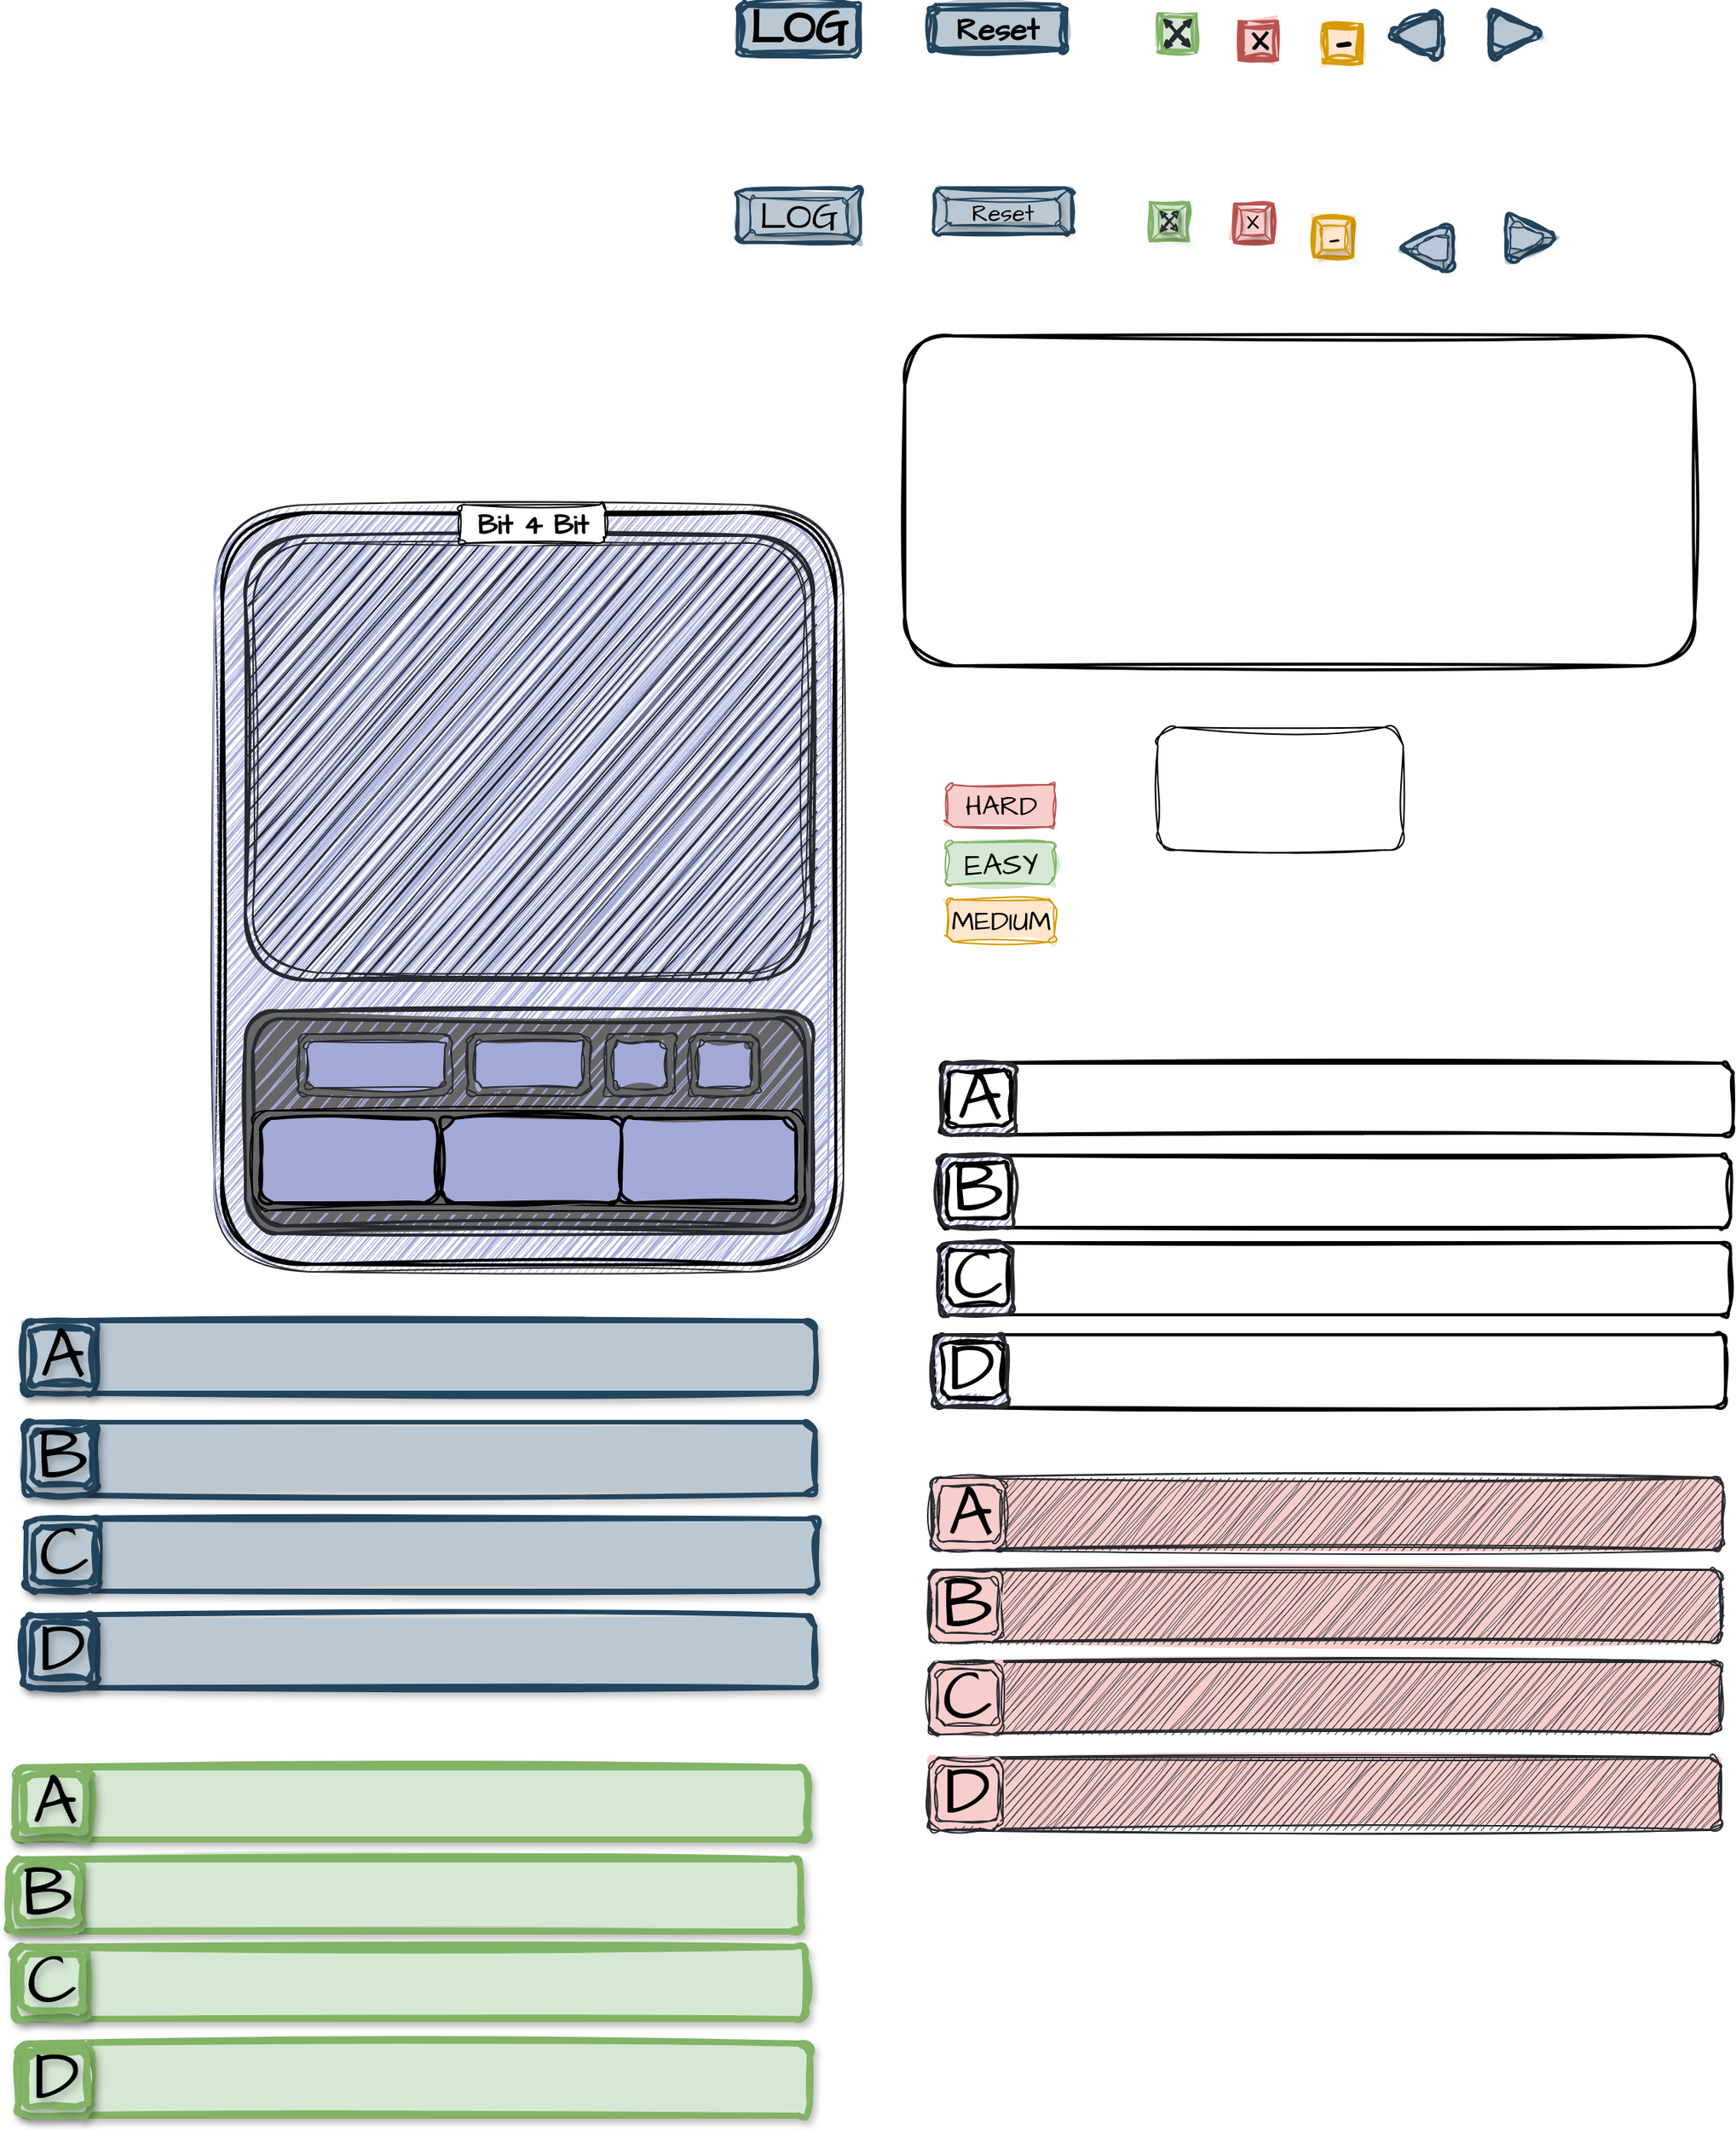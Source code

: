 <mxfile version="26.1.1">
  <diagram name="Seite-1" id="csdIJRSFdkb7ehb21UQN">
    <mxGraphModel dx="3695" dy="2847" grid="1" gridSize="1" guides="1" tooltips="1" connect="1" arrows="1" fold="1" page="1" pageScale="1" pageWidth="827" pageHeight="1169" math="0" shadow="0">
      <root>
        <mxCell id="0" />
        <mxCell id="1" parent="0" />
        <mxCell id="ondcEIx-Vq4pANqkUfm2-303" value="" style="rounded=1;whiteSpace=wrap;html=1;fillColor=#A4A9D8;strokeColor=#26292E;strokeWidth=1;sketch=1;curveFitting=1;jiggle=2;fontFamily=Courier New;labelBackgroundColor=none;" parent="1" vertex="1">
          <mxGeometry x="35" y="-55" width="410" height="500" as="geometry" />
        </mxCell>
        <mxCell id="ondcEIx-Vq4pANqkUfm2-304" value="" style="rounded=1;whiteSpace=wrap;html=1;fillColor=#A4A9D8;strokeColor=#A4A9D8;strokeWidth=1;sketch=1;curveFitting=1;jiggle=2;fontFamily=Courier New;labelBackgroundColor=none;" parent="1" vertex="1">
          <mxGeometry x="35" y="-50" width="400" height="490" as="geometry" />
        </mxCell>
        <mxCell id="ondcEIx-Vq4pANqkUfm2-305" value="" style="rounded=1;whiteSpace=wrap;html=1;strokeWidth=2;sketch=1;curveFitting=1;jiggle=2;fontFamily=Courier New;labelBackgroundColor=none;fillColor=#A4A9D8;" parent="1" vertex="1">
          <mxGeometry x="40" y="-50" width="400" height="490" as="geometry" />
        </mxCell>
        <mxCell id="ondcEIx-Vq4pANqkUfm2-306" value="" style="rounded=1;whiteSpace=wrap;html=1;fillColor=#666666;strokeColor=#26292E;strokeWidth=2;sketch=1;curveFitting=1;jiggle=2;fontFamily=Courier New;labelBackgroundColor=none;gradientColor=#666666;" parent="1" vertex="1">
          <mxGeometry x="55" y="275" width="370" height="145" as="geometry" />
        </mxCell>
        <mxCell id="ondcEIx-Vq4pANqkUfm2-307" value="" style="rounded=1;whiteSpace=wrap;html=1;fillColor=#A4A9D8;strokeColor=#26292E;strokeWidth=2;sketch=1;curveFitting=1;jiggle=2;fontFamily=Courier New;labelBackgroundColor=none;fontColor=#333333;gradientColor=none;" parent="1" vertex="1">
          <mxGeometry x="60" y="280" width="360" height="135" as="geometry" />
        </mxCell>
        <mxCell id="ondcEIx-Vq4pANqkUfm2-308" value="" style="rounded=1;whiteSpace=wrap;html=1;strokeWidth=1;sketch=1;curveFitting=1;jiggle=2;fontFamily=Courier New;labelBackgroundColor=none;fillColor=#666666;gradientColor=#666666;" parent="1" vertex="1">
          <mxGeometry x="60" y="340" width="360" height="65" as="geometry" />
        </mxCell>
        <mxCell id="ondcEIx-Vq4pANqkUfm2-309" value="" style="rounded=1;whiteSpace=wrap;html=1;fillColor=#26292E;strokeColor=#26292E;strokeWidth=2;sketch=1;curveFitting=1;jiggle=2;fontFamily=Courier New;labelBackgroundColor=none;" parent="1" vertex="1">
          <mxGeometry x="55" y="-35" width="370" height="290" as="geometry" />
        </mxCell>
        <mxCell id="ondcEIx-Vq4pANqkUfm2-310" value="" style="rounded=1;whiteSpace=wrap;html=1;fillColor=#A4A9D8;strokeColor=#26292E;strokeWidth=1;sketch=1;curveFitting=1;jiggle=2;fontFamily=Courier New;labelBackgroundColor=none;" parent="1" vertex="1">
          <mxGeometry x="60" y="-30" width="360" height="280" as="geometry" />
        </mxCell>
        <mxCell id="ondcEIx-Vq4pANqkUfm2-311" value="" style="rounded=1;whiteSpace=wrap;html=1;fillColor=#666666;strokeColor=#26292E;strokeWidth=1;sketch=1;curveFitting=1;jiggle=2;fontFamily=Courier New;labelBackgroundColor=none;fontColor=#333333;gradientColor=#666666;" parent="1" vertex="1">
          <mxGeometry x="345" y="290" width="45" height="40" as="geometry" />
        </mxCell>
        <mxCell id="ondcEIx-Vq4pANqkUfm2-312" value="" style="rounded=1;whiteSpace=wrap;html=1;fillColor=#666666;strokeColor=#26292E;strokeWidth=1;sketch=1;curveFitting=1;jiggle=2;fontFamily=Courier New;labelBackgroundColor=none;fontColor=#333333;gradientColor=#666666;" parent="1" vertex="1">
          <mxGeometry x="90" y="290" width="100" height="40" as="geometry" />
        </mxCell>
        <mxCell id="ondcEIx-Vq4pANqkUfm2-313" value="" style="rounded=1;whiteSpace=wrap;html=1;fillColor=#666666;strokeColor=#26292E;strokeWidth=1;sketch=1;curveFitting=1;jiggle=2;fontFamily=Courier New;labelBackgroundColor=none;fontColor=#333333;gradientColor=#666666;" parent="1" vertex="1">
          <mxGeometry x="290" y="290" width="45" height="40" as="geometry" />
        </mxCell>
        <mxCell id="ondcEIx-Vq4pANqkUfm2-314" value="" style="rounded=1;whiteSpace=wrap;html=1;fillColor=#666666;strokeColor=#26292E;strokeWidth=1;sketch=1;curveFitting=1;jiggle=2;fontFamily=Courier New;labelBackgroundColor=none;fontColor=#333333;gradientColor=#666666;" parent="1" vertex="1">
          <mxGeometry x="200" y="290" width="80" height="40" as="geometry" />
        </mxCell>
        <mxCell id="ondcEIx-Vq4pANqkUfm2-315" value="" style="rounded=1;whiteSpace=wrap;html=1;strokeWidth=2;sketch=1;curveFitting=1;jiggle=2;fontFamily=Courier New;labelBackgroundColor=none;fillColor=#A4A9D8;gradientColor=#A4A9D8;" parent="1" vertex="1">
          <mxGeometry x="65" y="345" width="115" height="55" as="geometry" />
        </mxCell>
        <mxCell id="ondcEIx-Vq4pANqkUfm2-316" value="Bit 4 Bit" style="rounded=1;whiteSpace=wrap;html=1;hachureGap=4;fontFamily=architects daughter;fontSize=18;fontStyle=1;strokeWidth=1;sketch=1;curveFitting=1;jiggle=2;labelBackgroundColor=none;" parent="1" vertex="1">
          <mxGeometry x="195" y="-55" width="95" height="25" as="geometry" />
        </mxCell>
        <mxCell id="ondcEIx-Vq4pANqkUfm2-317" value="" style="rounded=1;whiteSpace=wrap;html=1;fillColor=#A4A9D8;strokeColor=#26292E;strokeWidth=1;sketch=1;curveFitting=1;jiggle=2;fontFamily=Courier New;labelBackgroundColor=none;gradientColor=#A4A9D8;" parent="1" vertex="1">
          <mxGeometry x="95" y="295" width="90" height="30" as="geometry" />
        </mxCell>
        <mxCell id="ondcEIx-Vq4pANqkUfm2-318" value="" style="rounded=1;whiteSpace=wrap;html=1;fillColor=#A4A9D8;strokeColor=#26292E;strokeWidth=1;sketch=1;curveFitting=1;jiggle=2;fontFamily=Courier New;labelBackgroundColor=none;gradientColor=#A4A9D8;" parent="1" vertex="1">
          <mxGeometry x="205" y="295" width="70" height="30" as="geometry" />
        </mxCell>
        <mxCell id="ondcEIx-Vq4pANqkUfm2-319" value="" style="rounded=1;whiteSpace=wrap;html=1;fillColor=#A4A9D8;strokeColor=#26292E;strokeWidth=1;sketch=1;curveFitting=1;jiggle=2;fontFamily=Courier New;labelBackgroundColor=none;gradientColor=#A4A9D8;" parent="1" vertex="1">
          <mxGeometry x="295" y="295" width="35" height="30" as="geometry" />
        </mxCell>
        <mxCell id="ondcEIx-Vq4pANqkUfm2-320" value="" style="rounded=1;whiteSpace=wrap;html=1;fillColor=#A4A9D8;strokeColor=#26292E;strokeWidth=1;sketch=1;curveFitting=1;jiggle=2;fontFamily=Courier New;labelBackgroundColor=none;gradientColor=#A4A9D8;" parent="1" vertex="1">
          <mxGeometry x="350" y="295" width="35" height="30" as="geometry" />
        </mxCell>
        <mxCell id="ondcEIx-Vq4pANqkUfm2-321" value="" style="rounded=1;whiteSpace=wrap;html=1;strokeWidth=2;sketch=1;curveFitting=1;jiggle=2;fontFamily=Courier New;labelBackgroundColor=none;fillColor=#A4A9D8;gradientColor=#A4A9D8;" parent="1" vertex="1">
          <mxGeometry x="183" y="345" width="117" height="55" as="geometry" />
        </mxCell>
        <mxCell id="ondcEIx-Vq4pANqkUfm2-322" value="" style="rounded=1;whiteSpace=wrap;html=1;strokeWidth=2;sketch=1;curveFitting=1;jiggle=2;fontFamily=Courier New;labelBackgroundColor=none;fillColor=#A4A9D8;gradientColor=#A4A9D8;" parent="1" vertex="1">
          <mxGeometry x="300" y="345" width="114" height="55" as="geometry" />
        </mxCell>
        <mxCell id="ondcEIx-Vq4pANqkUfm2-282" value="" style="rounded=1;whiteSpace=wrap;html=1;strokeWidth=3;sketch=1;curveFitting=1;jiggle=2;fontFamily=Courier New;labelBackgroundColor=none;labelBorderColor=none;textShadow=1;fillColor=#BAC8D3;strokeColor=#23445D;gradientColor=#BAC8D3;shadow=1;" parent="1" vertex="1">
          <mxGeometry x="-89.5" y="543" width="516" height="47" as="geometry" />
        </mxCell>
        <mxCell id="ondcEIx-Vq4pANqkUfm2-283" value="" style="rounded=1;whiteSpace=wrap;html=1;sketch=1;hachureGap=4;jiggle=2;curveFitting=1;fontFamily=Courier New;strokeColor=#23445D;strokeWidth=3;labelBackgroundColor=none;fillColor=#BAC8D3;labelBorderColor=none;textShadow=1;gradientColor=#BAC8D3;shadow=1;" parent="1" vertex="1">
          <mxGeometry x="-89.5" y="543" width="48" height="47" as="geometry" />
        </mxCell>
        <mxCell id="ondcEIx-Vq4pANqkUfm2-284" value="B" style="rounded=1;whiteSpace=wrap;html=1;fontSize=46;sketch=1;curveFitting=1;jiggle=2;fontFamily=architects daughter;strokeWidth=3;labelBackgroundColor=none;labelBorderColor=none;textShadow=1;fillColor=#BAC8D3;strokeColor=#23445D;gradientColor=#BAC8D3;shadow=1;" parent="1" vertex="1">
          <mxGeometry x="-84.5" y="548" width="40" height="36" as="geometry" />
        </mxCell>
        <mxCell id="ondcEIx-Vq4pANqkUfm2-291" value="" style="rounded=1;whiteSpace=wrap;html=1;strokeWidth=2;sketch=1;curveFitting=1;jiggle=2;fontFamily=Courier New;labelBackgroundColor=none;textShadow=0;" parent="1" vertex="1">
          <mxGeometry x="504" y="486" width="516" height="47" as="geometry" />
        </mxCell>
        <mxCell id="ondcEIx-Vq4pANqkUfm2-292" value="" style="rounded=1;whiteSpace=wrap;html=1;sketch=1;hachureGap=4;jiggle=2;curveFitting=1;fontFamily=Courier New;strokeColor=#26292E;strokeWidth=2;labelBackgroundColor=none;fillColor=#A4A9D8;textShadow=0;" parent="1" vertex="1">
          <mxGeometry x="504" y="486" width="48" height="47" as="geometry" />
        </mxCell>
        <mxCell id="ondcEIx-Vq4pANqkUfm2-293" value="D" style="rounded=1;whiteSpace=wrap;html=1;fontSize=46;sketch=1;curveFitting=1;jiggle=2;fontFamily=architects daughter;strokeWidth=2;labelBackgroundColor=none;textShadow=0;" parent="1" vertex="1">
          <mxGeometry x="509" y="491" width="40" height="36" as="geometry" />
        </mxCell>
        <mxCell id="ondcEIx-Vq4pANqkUfm2-294" value="" style="rounded=1;whiteSpace=wrap;html=1;strokeWidth=2;sketch=1;curveFitting=1;jiggle=2;fontFamily=Courier New;labelBackgroundColor=none;" parent="1" vertex="1">
          <mxGeometry x="507.5" y="426" width="516" height="47" as="geometry" />
        </mxCell>
        <mxCell id="ondcEIx-Vq4pANqkUfm2-295" value="" style="rounded=1;whiteSpace=wrap;html=1;sketch=1;hachureGap=4;jiggle=2;curveFitting=1;fontFamily=Courier New;strokeColor=#26292E;strokeWidth=2;labelBackgroundColor=none;fillColor=#A4A9D8;" parent="1" vertex="1">
          <mxGeometry x="507.5" y="426" width="48" height="47" as="geometry" />
        </mxCell>
        <mxCell id="ondcEIx-Vq4pANqkUfm2-296" value="C" style="rounded=1;whiteSpace=wrap;html=1;fontSize=46;sketch=1;curveFitting=1;jiggle=2;fontFamily=architects daughter;strokeWidth=2;labelBackgroundColor=none;" parent="1" vertex="1">
          <mxGeometry x="512.5" y="431" width="40" height="36" as="geometry" />
        </mxCell>
        <mxCell id="ondcEIx-Vq4pANqkUfm2-297" value="" style="rounded=1;whiteSpace=wrap;html=1;strokeWidth=2;sketch=1;curveFitting=1;jiggle=2;fontFamily=Courier New;labelBackgroundColor=none;" parent="1" vertex="1">
          <mxGeometry x="507.5" y="369" width="516" height="47" as="geometry" />
        </mxCell>
        <mxCell id="ondcEIx-Vq4pANqkUfm2-298" value="" style="rounded=1;whiteSpace=wrap;html=1;sketch=1;hachureGap=4;jiggle=2;curveFitting=1;fontFamily=Courier New;strokeColor=#26292E;strokeWidth=2;labelBackgroundColor=none;fillColor=#A4A9D8;" parent="1" vertex="1">
          <mxGeometry x="507.5" y="369" width="48" height="47" as="geometry" />
        </mxCell>
        <mxCell id="ondcEIx-Vq4pANqkUfm2-299" value="B" style="rounded=1;whiteSpace=wrap;html=1;fontSize=46;sketch=1;curveFitting=1;jiggle=2;fontFamily=architects daughter;strokeWidth=2;labelBackgroundColor=none;" parent="1" vertex="1">
          <mxGeometry x="512.5" y="374" width="40" height="36" as="geometry" />
        </mxCell>
        <mxCell id="ondcEIx-Vq4pANqkUfm2-323" value="" style="rounded=1;whiteSpace=wrap;html=1;strokeWidth=2;sketch=1;curveFitting=1;jiggle=2;fontFamily=Courier New;labelBackgroundColor=none;" parent="1" vertex="1">
          <mxGeometry x="485" y="-165" width="515" height="215" as="geometry" />
        </mxCell>
        <mxCell id="ondcEIx-Vq4pANqkUfm2-326" value="EASY" style="rounded=1;whiteSpace=wrap;html=1;sketch=1;curveFitting=1;jiggle=2;fontFamily=architects daughter;strokeWidth=1;labelBackgroundColor=none;fillColor=#D5E8D4;strokeColor=#82b366;gradientColor=#D5E8D4;fontSize=20;" parent="1" vertex="1">
          <mxGeometry x="512.5" y="165" width="70" height="27.5" as="geometry" />
        </mxCell>
        <mxCell id="ondcEIx-Vq4pANqkUfm2-327" value="MEDIUM" style="rounded=1;whiteSpace=wrap;html=1;sketch=1;curveFitting=1;jiggle=2;fontFamily=architects daughter;strokeWidth=1;labelBackgroundColor=none;fillColor=#FFE6CC;strokeColor=#D79B00;gradientColor=#FFE6CC;fontSize=18;" parent="1" vertex="1">
          <mxGeometry x="512.5" y="202.5" width="70" height="27.5" as="geometry" />
        </mxCell>
        <mxCell id="ondcEIx-Vq4pANqkUfm2-329" value="HARD" style="rounded=1;whiteSpace=wrap;html=1;sketch=1;curveFitting=1;jiggle=2;fontFamily=architects daughter;strokeWidth=1;labelBackgroundColor=none;fillColor=#F8CECC;strokeColor=#b85450;fontSize=18;gradientColor=#F8CECC;" parent="1" vertex="1">
          <mxGeometry x="512.5" y="127.5" width="70" height="27.5" as="geometry" />
        </mxCell>
        <mxCell id="ondcEIx-Vq4pANqkUfm2-335" value="" style="rounded=1;whiteSpace=wrap;html=1;strokeWidth=1;sketch=1;curveFitting=1;jiggle=2;fontFamily=Courier New;labelBackgroundColor=none;" parent="1" vertex="1">
          <mxGeometry x="650" y="90" width="160" height="80" as="geometry" />
        </mxCell>
        <mxCell id="ondcEIx-Vq4pANqkUfm2-336" value="" style="rounded=1;whiteSpace=wrap;html=1;strokeWidth=3;sketch=1;curveFitting=1;jiggle=2;fontFamily=Courier New;labelBackgroundColor=none;labelBorderColor=none;textShadow=1;fillColor=#BAC8D3;strokeColor=#23445D;gradientColor=#BAC8D3;shadow=1;" parent="1" vertex="1">
          <mxGeometry x="-89.5" y="477" width="516" height="47" as="geometry" />
        </mxCell>
        <mxCell id="ondcEIx-Vq4pANqkUfm2-337" value="" style="rounded=1;whiteSpace=wrap;html=1;sketch=1;hachureGap=4;jiggle=2;curveFitting=1;fontFamily=Courier New;strokeColor=#23445D;strokeWidth=3;labelBackgroundColor=none;fillColor=#BAC8D3;labelBorderColor=none;textShadow=1;gradientColor=#BAC8D3;shadow=1;" parent="1" vertex="1">
          <mxGeometry x="-89.5" y="477" width="48" height="47" as="geometry" />
        </mxCell>
        <mxCell id="ondcEIx-Vq4pANqkUfm2-338" value="A" style="rounded=1;whiteSpace=wrap;html=1;fontSize=46;sketch=1;curveFitting=1;jiggle=2;fontFamily=architects daughter;strokeWidth=3;labelBackgroundColor=none;labelBorderColor=none;textShadow=1;fillColor=#BAC8D3;strokeColor=#23445D;gradientColor=#BAC8D3;shadow=1;" parent="1" vertex="1">
          <mxGeometry x="-84.5" y="482" width="40" height="36" as="geometry" />
        </mxCell>
        <mxCell id="ondcEIx-Vq4pANqkUfm2-339" value="" style="rounded=1;whiteSpace=wrap;html=1;strokeWidth=3;sketch=1;curveFitting=1;jiggle=2;fontFamily=Courier New;labelBackgroundColor=none;labelBorderColor=none;textShadow=1;fillColor=#BAC8D3;strokeColor=#23445D;gradientColor=#BAC8D3;shadow=1;" parent="1" vertex="1">
          <mxGeometry x="-88" y="606" width="516" height="47" as="geometry" />
        </mxCell>
        <mxCell id="ondcEIx-Vq4pANqkUfm2-340" value="" style="rounded=1;whiteSpace=wrap;html=1;sketch=1;hachureGap=4;jiggle=2;curveFitting=1;fontFamily=Courier New;strokeColor=#23445D;strokeWidth=3;labelBackgroundColor=none;fillColor=#BAC8D3;labelBorderColor=none;textShadow=1;gradientColor=#BAC8D3;shadow=1;" parent="1" vertex="1">
          <mxGeometry x="-88" y="606" width="48" height="47" as="geometry" />
        </mxCell>
        <mxCell id="ondcEIx-Vq4pANqkUfm2-341" value="C" style="rounded=1;whiteSpace=wrap;html=1;fontSize=46;sketch=1;curveFitting=1;jiggle=2;fontFamily=architects daughter;strokeWidth=3;labelBackgroundColor=none;labelBorderColor=none;textShadow=1;fillColor=#BAC8D3;strokeColor=#23445D;gradientColor=#BAC8D3;shadow=1;" parent="1" vertex="1">
          <mxGeometry x="-83" y="611" width="40" height="36" as="geometry" />
        </mxCell>
        <mxCell id="ondcEIx-Vq4pANqkUfm2-342" value="" style="rounded=1;whiteSpace=wrap;html=1;strokeWidth=3;sketch=1;curveFitting=1;jiggle=2;fontFamily=Courier New;labelBackgroundColor=none;labelBorderColor=none;textShadow=1;fillColor=#BAC8D3;strokeColor=#23445D;gradientColor=#BAC8D3;shadow=1;" parent="1" vertex="1">
          <mxGeometry x="-89.5" y="669" width="516" height="47" as="geometry" />
        </mxCell>
        <mxCell id="ondcEIx-Vq4pANqkUfm2-343" value="" style="rounded=1;whiteSpace=wrap;html=1;sketch=1;hachureGap=4;jiggle=2;curveFitting=1;fontFamily=Courier New;strokeColor=#23445D;strokeWidth=3;labelBackgroundColor=none;fillColor=#BAC8D3;labelBorderColor=none;textShadow=1;gradientColor=#BAC8D3;shadow=1;" parent="1" vertex="1">
          <mxGeometry x="-89.5" y="669" width="48" height="47" as="geometry" />
        </mxCell>
        <mxCell id="ondcEIx-Vq4pANqkUfm2-344" value="D" style="rounded=1;whiteSpace=wrap;html=1;fontSize=46;sketch=1;curveFitting=1;jiggle=2;fontFamily=architects daughter;strokeWidth=3;labelBackgroundColor=none;labelBorderColor=none;textShadow=1;fillColor=#BAC8D3;strokeColor=#23445D;gradientColor=#BAC8D3;shadow=1;" parent="1" vertex="1">
          <mxGeometry x="-84.5" y="674" width="40" height="36" as="geometry" />
        </mxCell>
        <mxCell id="ondcEIx-Vq4pANqkUfm2-345" value="" style="rounded=1;whiteSpace=wrap;html=1;strokeWidth=4;sketch=1;curveFitting=1;jiggle=2;fontFamily=Courier New;labelBackgroundColor=none;labelBorderColor=none;textShadow=1;fillColor=#D5E8D4;strokeColor=#82b366;shadow=1;gradientColor=#D5E8D4;" parent="1" vertex="1">
          <mxGeometry x="-94.5" y="768" width="516" height="47" as="geometry" />
        </mxCell>
        <mxCell id="ondcEIx-Vq4pANqkUfm2-346" value="" style="rounded=1;whiteSpace=wrap;html=1;sketch=1;hachureGap=4;jiggle=2;curveFitting=1;fontFamily=Courier New;strokeColor=#82b366;strokeWidth=4;labelBackgroundColor=none;fillColor=#D5E8D4;labelBorderColor=none;textShadow=1;shadow=1;gradientColor=#D5E8D4;" parent="1" vertex="1">
          <mxGeometry x="-94.5" y="768" width="48" height="47" as="geometry" />
        </mxCell>
        <mxCell id="ondcEIx-Vq4pANqkUfm2-347" value="A" style="rounded=1;whiteSpace=wrap;html=1;fontSize=46;sketch=1;curveFitting=1;jiggle=2;fontFamily=architects daughter;strokeWidth=4;labelBackgroundColor=none;labelBorderColor=none;textShadow=1;fillColor=#D5E8D4;strokeColor=#82b366;shadow=1;gradientColor=#D5E8D4;" parent="1" vertex="1">
          <mxGeometry x="-89.5" y="773" width="40" height="36" as="geometry" />
        </mxCell>
        <mxCell id="ondcEIx-Vq4pANqkUfm2-348" value="" style="rounded=1;whiteSpace=wrap;html=1;strokeWidth=4;sketch=1;curveFitting=1;jiggle=2;fontFamily=Courier New;labelBackgroundColor=none;labelBorderColor=none;textShadow=1;fillColor=#D5E8D4;strokeColor=#82b366;shadow=1;gradientColor=#D5E8D4;" parent="1" vertex="1">
          <mxGeometry x="-99" y="828" width="516" height="47" as="geometry" />
        </mxCell>
        <mxCell id="ondcEIx-Vq4pANqkUfm2-349" value="" style="rounded=1;whiteSpace=wrap;html=1;sketch=1;hachureGap=4;jiggle=2;curveFitting=1;fontFamily=Courier New;strokeColor=#82b366;strokeWidth=4;labelBackgroundColor=none;fillColor=#D5E8D4;labelBorderColor=none;textShadow=1;shadow=1;gradientColor=#D5E8D4;" parent="1" vertex="1">
          <mxGeometry x="-99" y="828" width="48" height="47" as="geometry" />
        </mxCell>
        <mxCell id="ondcEIx-Vq4pANqkUfm2-350" value="B" style="rounded=1;whiteSpace=wrap;html=1;fontSize=46;sketch=1;curveFitting=1;jiggle=2;fontFamily=architects daughter;strokeWidth=4;labelBackgroundColor=none;labelBorderColor=none;textShadow=1;fillColor=#D5E8D4;strokeColor=#82b366;shadow=1;gradientColor=#D5E8D4;" parent="1" vertex="1">
          <mxGeometry x="-94" y="833" width="40" height="36" as="geometry" />
        </mxCell>
        <mxCell id="ondcEIx-Vq4pANqkUfm2-351" value="" style="rounded=1;whiteSpace=wrap;html=1;strokeWidth=4;sketch=1;curveFitting=1;jiggle=2;fontFamily=Courier New;labelBackgroundColor=none;labelBorderColor=none;textShadow=1;fillColor=#D5E8D4;strokeColor=#82b366;shadow=1;gradientColor=#D5E8D4;" parent="1" vertex="1">
          <mxGeometry x="-96" y="885" width="516" height="47" as="geometry" />
        </mxCell>
        <mxCell id="ondcEIx-Vq4pANqkUfm2-352" value="" style="rounded=1;whiteSpace=wrap;html=1;sketch=1;hachureGap=4;jiggle=2;curveFitting=1;fontFamily=Courier New;strokeColor=#82b366;strokeWidth=4;labelBackgroundColor=none;fillColor=#D5E8D4;labelBorderColor=none;textShadow=1;shadow=1;gradientColor=#D5E8D4;" parent="1" vertex="1">
          <mxGeometry x="-96" y="885" width="48" height="47" as="geometry" />
        </mxCell>
        <mxCell id="ondcEIx-Vq4pANqkUfm2-353" value="C" style="rounded=1;whiteSpace=wrap;html=1;fontSize=46;sketch=1;curveFitting=1;jiggle=2;fontFamily=architects daughter;strokeWidth=4;labelBackgroundColor=none;labelBorderColor=none;textShadow=1;fillColor=#D5E8D4;strokeColor=#82b366;shadow=1;gradientColor=#D5E8D4;" parent="1" vertex="1">
          <mxGeometry x="-91" y="890" width="40" height="36" as="geometry" />
        </mxCell>
        <mxCell id="ondcEIx-Vq4pANqkUfm2-354" value="" style="rounded=1;whiteSpace=wrap;html=1;strokeWidth=4;sketch=1;curveFitting=1;jiggle=2;fontFamily=Courier New;labelBackgroundColor=none;labelBorderColor=none;textShadow=1;fillColor=#D5E8D4;strokeColor=#82b366;shadow=1;gradientColor=#D5E8D4;" parent="1" vertex="1">
          <mxGeometry x="-93" y="948" width="516" height="47" as="geometry" />
        </mxCell>
        <mxCell id="ondcEIx-Vq4pANqkUfm2-355" value="" style="rounded=1;whiteSpace=wrap;html=1;sketch=1;hachureGap=4;jiggle=2;curveFitting=1;fontFamily=Courier New;strokeColor=#82b366;strokeWidth=4;labelBackgroundColor=none;fillColor=#D5E8D4;labelBorderColor=none;textShadow=1;shadow=1;gradientColor=#D5E8D4;" parent="1" vertex="1">
          <mxGeometry x="-93" y="948" width="48" height="47" as="geometry" />
        </mxCell>
        <mxCell id="ondcEIx-Vq4pANqkUfm2-356" value="D" style="rounded=1;whiteSpace=wrap;html=1;fontSize=46;sketch=1;curveFitting=1;jiggle=2;fontFamily=architects daughter;strokeWidth=4;labelBackgroundColor=none;labelBorderColor=none;textShadow=1;fillColor=#D5E8D4;strokeColor=#82b366;shadow=1;gradientColor=#D5E8D4;" parent="1" vertex="1">
          <mxGeometry x="-88" y="953" width="40" height="36" as="geometry" />
        </mxCell>
        <mxCell id="ondcEIx-Vq4pANqkUfm2-357" value="" style="rounded=1;whiteSpace=wrap;html=1;strokeWidth=2;sketch=1;curveFitting=1;jiggle=2;fontFamily=Courier New;labelBackgroundColor=none;" parent="1" vertex="1">
          <mxGeometry x="509" y="309" width="516" height="47" as="geometry" />
        </mxCell>
        <mxCell id="ondcEIx-Vq4pANqkUfm2-358" value="" style="rounded=1;whiteSpace=wrap;html=1;sketch=1;hachureGap=4;jiggle=2;curveFitting=1;fontFamily=Courier New;strokeColor=#26292E;strokeWidth=2;labelBackgroundColor=none;fillColor=#A4A9D8;" parent="1" vertex="1">
          <mxGeometry x="509" y="309" width="48" height="47" as="geometry" />
        </mxCell>
        <mxCell id="ondcEIx-Vq4pANqkUfm2-359" value="A" style="rounded=1;whiteSpace=wrap;html=1;fontSize=46;sketch=1;curveFitting=1;jiggle=2;fontFamily=architects daughter;strokeWidth=2;labelBackgroundColor=none;" parent="1" vertex="1">
          <mxGeometry x="514" y="314" width="40" height="36" as="geometry" />
        </mxCell>
        <mxCell id="ondcEIx-Vq4pANqkUfm2-300" value="" style="rounded=1;whiteSpace=wrap;html=1;strokeWidth=1;sketch=1;curveFitting=1;jiggle=2;fontFamily=Courier New;labelBackgroundColor=none;fillColor=#F8CECC;strokeColor=#26292E;shadow=0;gradientColor=#F8CECC;" parent="1" vertex="1">
          <mxGeometry x="502.5" y="579.5" width="516" height="47" as="geometry" />
        </mxCell>
        <mxCell id="ondcEIx-Vq4pANqkUfm2-360" value="" style="rounded=1;whiteSpace=wrap;html=1;strokeWidth=1;sketch=1;curveFitting=1;jiggle=2;fontFamily=Courier New;labelBackgroundColor=none;fillColor=#26292E;strokeColor=#26292E;shadow=0;gradientColor=none;" parent="1" vertex="1">
          <mxGeometry x="502.5" y="579" width="516" height="47" as="geometry" />
        </mxCell>
        <mxCell id="ondcEIx-Vq4pANqkUfm2-301" value="" style="rounded=1;whiteSpace=wrap;html=1;sketch=1;hachureGap=4;jiggle=2;curveFitting=1;fontFamily=Courier New;strokeColor=#26292E;strokeWidth=1;labelBackgroundColor=none;fillColor=#F8CECC;shadow=0;gradientColor=#F8CECC;" parent="1" vertex="1">
          <mxGeometry x="502.5" y="579.5" width="48" height="47" as="geometry" />
        </mxCell>
        <mxCell id="ondcEIx-Vq4pANqkUfm2-302" value="A" style="rounded=1;whiteSpace=wrap;html=1;fontSize=46;sketch=1;curveFitting=1;jiggle=2;fontFamily=architects daughter;strokeWidth=1;labelBackgroundColor=none;fillColor=#F8CECC;strokeColor=#26292E;shadow=0;gradientColor=#F8CECC;" parent="1" vertex="1">
          <mxGeometry x="507.5" y="584.5" width="40" height="36" as="geometry" />
        </mxCell>
        <mxCell id="ondcEIx-Vq4pANqkUfm2-361" value="" style="rounded=1;whiteSpace=wrap;html=1;strokeWidth=1;sketch=1;curveFitting=1;jiggle=2;fontFamily=Courier New;labelBackgroundColor=none;fillColor=#F8CECC;strokeColor=#26292E;shadow=0;gradientColor=#F8CECC;" parent="1" vertex="1">
          <mxGeometry x="501" y="639.5" width="516" height="47" as="geometry" />
        </mxCell>
        <mxCell id="ondcEIx-Vq4pANqkUfm2-362" value="" style="rounded=1;whiteSpace=wrap;html=1;strokeWidth=1;sketch=1;curveFitting=1;jiggle=2;fontFamily=Courier New;labelBackgroundColor=none;fillColor=#26292E;strokeColor=#26292E;shadow=0;gradientColor=none;" parent="1" vertex="1">
          <mxGeometry x="501" y="639" width="516" height="47" as="geometry" />
        </mxCell>
        <mxCell id="ondcEIx-Vq4pANqkUfm2-363" value="" style="rounded=1;whiteSpace=wrap;html=1;sketch=1;hachureGap=4;jiggle=2;curveFitting=1;fontFamily=Courier New;strokeColor=#26292E;strokeWidth=1;labelBackgroundColor=none;fillColor=#F8CECC;shadow=0;gradientColor=#F8CECC;" parent="1" vertex="1">
          <mxGeometry x="501" y="639.5" width="48" height="47" as="geometry" />
        </mxCell>
        <mxCell id="ondcEIx-Vq4pANqkUfm2-364" value="B" style="rounded=1;whiteSpace=wrap;html=1;fontSize=46;sketch=1;curveFitting=1;jiggle=2;fontFamily=architects daughter;strokeWidth=1;labelBackgroundColor=none;fillColor=#F8CECC;strokeColor=#26292E;shadow=0;gradientColor=#F8CECC;" parent="1" vertex="1">
          <mxGeometry x="506" y="644.5" width="40" height="36" as="geometry" />
        </mxCell>
        <mxCell id="ondcEIx-Vq4pANqkUfm2-365" value="" style="rounded=1;whiteSpace=wrap;html=1;strokeWidth=1;sketch=1;curveFitting=1;jiggle=2;fontFamily=Courier New;labelBackgroundColor=none;fillColor=#F8CECC;strokeColor=#26292E;shadow=0;gradientColor=#F8CECC;" parent="1" vertex="1">
          <mxGeometry x="501" y="699.5" width="516" height="47" as="geometry" />
        </mxCell>
        <mxCell id="ondcEIx-Vq4pANqkUfm2-366" value="" style="rounded=1;whiteSpace=wrap;html=1;strokeWidth=1;sketch=1;curveFitting=1;jiggle=2;fontFamily=Courier New;labelBackgroundColor=none;fillColor=#26292E;strokeColor=#26292E;shadow=0;gradientColor=none;" parent="1" vertex="1">
          <mxGeometry x="501" y="699" width="516" height="47" as="geometry" />
        </mxCell>
        <mxCell id="ondcEIx-Vq4pANqkUfm2-367" value="" style="rounded=1;whiteSpace=wrap;html=1;sketch=1;hachureGap=4;jiggle=2;curveFitting=1;fontFamily=Courier New;strokeColor=#26292E;strokeWidth=1;labelBackgroundColor=none;fillColor=#F8CECC;shadow=0;gradientColor=#F8CECC;" parent="1" vertex="1">
          <mxGeometry x="501" y="699.5" width="48" height="47" as="geometry" />
        </mxCell>
        <mxCell id="ondcEIx-Vq4pANqkUfm2-368" value="C" style="rounded=1;whiteSpace=wrap;html=1;fontSize=46;sketch=1;curveFitting=1;jiggle=2;fontFamily=architects daughter;strokeWidth=1;labelBackgroundColor=none;fillColor=#F8CECC;strokeColor=#26292E;shadow=0;gradientColor=#F8CECC;" parent="1" vertex="1">
          <mxGeometry x="506" y="704.5" width="40" height="36" as="geometry" />
        </mxCell>
        <mxCell id="ondcEIx-Vq4pANqkUfm2-369" value="" style="rounded=1;whiteSpace=wrap;html=1;strokeWidth=1;sketch=1;curveFitting=1;jiggle=2;fontFamily=Courier New;labelBackgroundColor=none;fillColor=#F8CECC;strokeColor=#26292E;shadow=0;gradientColor=#F8CECC;" parent="1" vertex="1">
          <mxGeometry x="501" y="762" width="516" height="47" as="geometry" />
        </mxCell>
        <mxCell id="ondcEIx-Vq4pANqkUfm2-370" value="" style="rounded=1;whiteSpace=wrap;html=1;strokeWidth=1;sketch=1;curveFitting=1;jiggle=2;fontFamily=Courier New;labelBackgroundColor=none;fillColor=#26292E;strokeColor=#26292E;shadow=0;gradientColor=none;" parent="1" vertex="1">
          <mxGeometry x="501" y="761.5" width="516" height="47" as="geometry" />
        </mxCell>
        <mxCell id="ondcEIx-Vq4pANqkUfm2-371" value="" style="rounded=1;whiteSpace=wrap;html=1;sketch=1;hachureGap=4;jiggle=2;curveFitting=1;fontFamily=Courier New;strokeColor=#26292E;strokeWidth=1;labelBackgroundColor=none;fillColor=#F8CECC;shadow=0;gradientColor=#F8CECC;" parent="1" vertex="1">
          <mxGeometry x="501" y="762" width="48" height="47" as="geometry" />
        </mxCell>
        <mxCell id="ondcEIx-Vq4pANqkUfm2-372" value="D" style="rounded=1;whiteSpace=wrap;html=1;fontSize=46;sketch=1;curveFitting=1;jiggle=2;fontFamily=architects daughter;strokeWidth=1;labelBackgroundColor=none;fillColor=#F8CECC;strokeColor=#26292E;shadow=0;gradientColor=#F8CECC;" parent="1" vertex="1">
          <mxGeometry x="506" y="767" width="40" height="36" as="geometry" />
        </mxCell>
        <mxCell id="ondcEIx-Vq4pANqkUfm2-374" value="" style="rounded=1;whiteSpace=wrap;html=1;sketch=1;hachureGap=4;jiggle=2;curveFitting=1;fontFamily=Architects Daughter;fontSource=https%3A%2F%2Ffonts.googleapis.com%2Fcss%3Ffamily%3DArchitects%2BDaughter;fontSize=31;strokeWidth=2;fillColor=#BAC8D3;gradientColor=#BAC8D3;strokeColor=#23445D;fontStyle=1" parent="1" vertex="1">
          <mxGeometry x="376" y="-382" width="80" height="34.5" as="geometry" />
        </mxCell>
        <mxCell id="a42rJ0YbthOBCnJQe4us-9" value="" style="rounded=0;whiteSpace=wrap;html=1;sketch=1;hachureGap=4;jiggle=2;curveFitting=1;strokeColor=#D79B00;fontFamily=Architects Daughter;fontSource=https%3A%2F%2Ffonts.googleapis.com%2Fcss%3Ffamily%3DArchitects%2BDaughter;fillColor=#ffe6cc;fontSize=33;fontStyle=0;gradientColor=#FFE6CC;strokeWidth=2;shadow=0;" vertex="1" parent="1">
          <mxGeometry x="752" y="-241.5" width="25" height="25" as="geometry" />
        </mxCell>
        <mxCell id="a42rJ0YbthOBCnJQe4us-10" value="-" style="rounded=0;whiteSpace=wrap;html=1;sketch=1;hachureGap=4;jiggle=2;curveFitting=1;strokeColor=#d79b00;fontFamily=Architects Daughter;fontSource=https%3A%2F%2Ffonts.googleapis.com%2Fcss%3Ffamily%3DArchitects%2BDaughter;fillColor=#ffe6cc;fontSize=25;fontStyle=0;gradientColor=#FFE6CC;shadow=1;" vertex="1" parent="1">
          <mxGeometry x="756.75" y="-236.75" width="15.5" height="15.5" as="geometry" />
        </mxCell>
        <mxCell id="a42rJ0YbthOBCnJQe4us-11" value="" style="rounded=0;whiteSpace=wrap;html=1;sketch=1;hachureGap=4;jiggle=2;curveFitting=1;strokeColor=#b85450;fontFamily=Architects Daughter;fontSource=https%3A%2F%2Ffonts.googleapis.com%2Fcss%3Ffamily%3DArchitects%2BDaughter;fillColor=#f8cecc;fontSize=19;fontStyle=0;gradientColor=#F8CECC;shadow=0;strokeWidth=2;" vertex="1" parent="1">
          <mxGeometry x="703" y="-370" width="25" height="25" as="geometry" />
        </mxCell>
        <mxCell id="a42rJ0YbthOBCnJQe4us-12" value="X" style="rounded=0;whiteSpace=wrap;html=1;sketch=1;hachureGap=4;jiggle=2;curveFitting=1;strokeColor=#b85450;fontFamily=Architects Daughter;fontSource=https%3A%2F%2Ffonts.googleapis.com%2Fcss%3Ffamily%3DArchitects%2BDaughter;fillColor=#f8cecc;fontSize=19;fontStyle=1;gradientColor=#F8CECC;shadow=0;strokeWidth=2;" vertex="1" parent="1">
          <mxGeometry x="705.5" y="-366.5" width="21" height="20" as="geometry" />
        </mxCell>
        <mxCell id="a42rJ0YbthOBCnJQe4us-13" value="" style="rounded=0;whiteSpace=wrap;html=1;sketch=1;hachureGap=4;jiggle=2;curveFitting=1;strokeColor=#82b366;fontFamily=Architects Daughter;fontSource=https%3A%2F%2Ffonts.googleapis.com%2Fcss%3Ffamily%3DArchitects%2BDaughter;fillColor=#d5e8d4;fontSize=33;fontStyle=0;gradientColor=#D5E8D4;shadow=0;strokeWidth=2;" vertex="1" parent="1">
          <mxGeometry x="650" y="-375" width="25" height="25" as="geometry" />
        </mxCell>
        <mxCell id="a42rJ0YbthOBCnJQe4us-14" value="" style="rounded=0;whiteSpace=wrap;html=1;sketch=1;hachureGap=4;jiggle=2;curveFitting=1;strokeColor=#82B366;fontFamily=Architects Daughter;fontSource=https%3A%2F%2Ffonts.googleapis.com%2Fcss%3Ffamily%3DArchitects%2BDaughter;fillColor=#d5e8d4;fontSize=33;fontStyle=0;gradientColor=#D5E8D4;shadow=0;strokeWidth=2;" vertex="1" parent="1">
          <mxGeometry x="653" y="-372.5" width="20" height="21" as="geometry" />
        </mxCell>
        <mxCell id="a42rJ0YbthOBCnJQe4us-15" value="" style="endArrow=classic;startArrow=classic;html=1;rounded=0;sketch=1;hachureGap=4;jiggle=2;curveFitting=1;strokeColor=#26292E;fontFamily=Architects Daughter;fontSource=https%3A%2F%2Ffonts.googleapis.com%2Fcss%3Ffamily%3DArchitects%2BDaughter;fontColor=#143642;fillColor=#d5e8d4;exitX=0;exitY=1;exitDx=0;exitDy=0;entryX=1;entryY=0;entryDx=0;entryDy=0;strokeWidth=2;endSize=2;startSize=2;endFill=1;shadow=0;" edge="1" source="a42rJ0YbthOBCnJQe4us-14" target="a42rJ0YbthOBCnJQe4us-14" parent="1">
          <mxGeometry width="50" height="50" relative="1" as="geometry">
            <mxPoint x="673" y="-218.63" as="sourcePoint" />
            <mxPoint x="654" y="-238.63" as="targetPoint" />
          </mxGeometry>
        </mxCell>
        <mxCell id="a42rJ0YbthOBCnJQe4us-16" value="" style="endArrow=classic;startArrow=classic;html=1;rounded=0;sketch=1;hachureGap=4;jiggle=2;curveFitting=1;strokeColor=#26292E;fontFamily=Architects Daughter;fontSource=https%3A%2F%2Ffonts.googleapis.com%2Fcss%3Ffamily%3DArchitects%2BDaughter;fontColor=#143642;fillColor=#d5e8d4;exitX=0.951;exitY=0.96;exitDx=0;exitDy=0;exitPerimeter=0;entryX=0;entryY=0;entryDx=0;entryDy=0;strokeWidth=2;endSize=2;startSize=2;endFill=1;shadow=0;" edge="1" source="a42rJ0YbthOBCnJQe4us-14" target="a42rJ0YbthOBCnJQe4us-14" parent="1">
          <mxGeometry width="50" height="50" relative="1" as="geometry">
            <mxPoint x="645.143" y="-213.63" as="sourcePoint" />
            <mxPoint x="638" y="-238.63" as="targetPoint" />
          </mxGeometry>
        </mxCell>
        <mxCell id="a42rJ0YbthOBCnJQe4us-18" value="" style="endArrow=none;html=1;rounded=0;sketch=1;hachureGap=4;jiggle=2;curveFitting=1;fontFamily=Architects Daughter;fontSource=https%3A%2F%2Ffonts.googleapis.com%2Fcss%3Ffamily%3DArchitects%2BDaughter;strokeColor=#D79B00;entryX=1;entryY=1;entryDx=0;entryDy=0;shadow=1;" edge="1" parent="1" target="a42rJ0YbthOBCnJQe4us-10">
          <mxGeometry width="50" height="50" relative="1" as="geometry">
            <mxPoint x="777" y="-216.13" as="sourcePoint" />
            <mxPoint x="827" y="-266.13" as="targetPoint" />
          </mxGeometry>
        </mxCell>
        <mxCell id="a42rJ0YbthOBCnJQe4us-19" value="" style="endArrow=none;html=1;rounded=0;sketch=1;hachureGap=4;jiggle=2;curveFitting=1;fontFamily=Architects Daughter;fontSource=https%3A%2F%2Ffonts.googleapis.com%2Fcss%3Ffamily%3DArchitects%2BDaughter;strokeColor=#D79B00;entryX=1;entryY=1;entryDx=0;entryDy=0;exitX=0;exitY=0;exitDx=0;exitDy=0;shadow=1;" edge="1" parent="1" source="a42rJ0YbthOBCnJQe4us-10">
          <mxGeometry width="50" height="50" relative="1" as="geometry">
            <mxPoint x="756" y="-238" as="sourcePoint" />
            <mxPoint x="752" y="-241.37" as="targetPoint" />
          </mxGeometry>
        </mxCell>
        <mxCell id="a42rJ0YbthOBCnJQe4us-20" value="" style="endArrow=none;html=1;rounded=0;sketch=1;hachureGap=4;jiggle=2;curveFitting=1;fontFamily=Architects Daughter;fontSource=https%3A%2F%2Ffonts.googleapis.com%2Fcss%3Ffamily%3DArchitects%2BDaughter;strokeColor=#D79B00;entryX=1;entryY=1;entryDx=0;entryDy=0;exitX=1;exitY=0;exitDx=0;exitDy=0;shadow=1;" edge="1" parent="1" source="a42rJ0YbthOBCnJQe4us-10">
          <mxGeometry width="50" height="50" relative="1" as="geometry">
            <mxPoint x="781" y="-238" as="sourcePoint" />
            <mxPoint x="777" y="-241.37" as="targetPoint" />
          </mxGeometry>
        </mxCell>
        <mxCell id="a42rJ0YbthOBCnJQe4us-21" value="" style="endArrow=none;html=1;rounded=0;sketch=1;hachureGap=4;jiggle=2;curveFitting=1;fontFamily=Architects Daughter;fontSource=https%3A%2F%2Ffonts.googleapis.com%2Fcss%3Ffamily%3DArchitects%2BDaughter;strokeColor=#D79B00;exitX=0;exitY=1;exitDx=0;exitDy=0;entryX=0.044;entryY=0.979;entryDx=0;entryDy=0;entryPerimeter=0;shadow=1;" edge="1" parent="1" source="a42rJ0YbthOBCnJQe4us-9" target="a42rJ0YbthOBCnJQe4us-10">
          <mxGeometry width="50" height="50" relative="1" as="geometry">
            <mxPoint x="752" y="-216.5" as="sourcePoint" />
            <mxPoint x="756" y="-220.5" as="targetPoint" />
          </mxGeometry>
        </mxCell>
        <mxCell id="a42rJ0YbthOBCnJQe4us-22" value="" style="rounded=0;whiteSpace=wrap;html=1;sketch=1;hachureGap=4;jiggle=2;curveFitting=1;strokeColor=#D79B00;fontFamily=Architects Daughter;fontSource=https%3A%2F%2Ffonts.googleapis.com%2Fcss%3Ffamily%3DArchitects%2BDaughter;fillColor=#ffe6cc;fontSize=33;fontStyle=0;gradientColor=#FFE6CC;strokeWidth=2;shadow=0;" vertex="1" parent="1">
          <mxGeometry x="758" y="-368" width="25" height="25" as="geometry" />
        </mxCell>
        <mxCell id="a42rJ0YbthOBCnJQe4us-23" value="-" style="rounded=0;whiteSpace=wrap;html=1;sketch=1;hachureGap=4;jiggle=2;curveFitting=1;strokeColor=#d79b00;fontFamily=Architects Daughter;fontSource=https%3A%2F%2Ffonts.googleapis.com%2Fcss%3Ffamily%3DArchitects%2BDaughter;fillColor=#ffe6cc;fontSize=33;fontStyle=1;gradientColor=#FFE6CC;shadow=0;strokeWidth=2;" vertex="1" parent="1">
          <mxGeometry x="760" y="-365.62" width="21" height="20" as="geometry" />
        </mxCell>
        <mxCell id="a42rJ0YbthOBCnJQe4us-24" value="" style="endArrow=none;html=1;rounded=0;sketch=1;hachureGap=4;jiggle=2;curveFitting=1;fontFamily=Architects Daughter;fontSource=https%3A%2F%2Ffonts.googleapis.com%2Fcss%3Ffamily%3DArchitects%2BDaughter;strokeColor=#D79B00;entryX=1;entryY=1;entryDx=0;entryDy=0;shadow=0;strokeWidth=2;" edge="1" target="a42rJ0YbthOBCnJQe4us-23" parent="1">
          <mxGeometry width="50" height="50" relative="1" as="geometry">
            <mxPoint x="783" y="-342.63" as="sourcePoint" />
            <mxPoint x="833" y="-392.63" as="targetPoint" />
          </mxGeometry>
        </mxCell>
        <mxCell id="a42rJ0YbthOBCnJQe4us-25" value="" style="endArrow=none;html=1;rounded=0;sketch=1;hachureGap=4;jiggle=2;curveFitting=1;fontFamily=Architects Daughter;fontSource=https%3A%2F%2Ffonts.googleapis.com%2Fcss%3Ffamily%3DArchitects%2BDaughter;strokeColor=#D79B00;entryX=1;entryY=1;entryDx=0;entryDy=0;exitX=-0.049;exitY=-0.033;exitDx=0;exitDy=0;shadow=0;exitPerimeter=0;strokeWidth=2;" edge="1" source="a42rJ0YbthOBCnJQe4us-23" parent="1">
          <mxGeometry width="50" height="50" relative="1" as="geometry">
            <mxPoint x="762" y="-364.5" as="sourcePoint" />
            <mxPoint x="758" y="-367.87" as="targetPoint" />
          </mxGeometry>
        </mxCell>
        <mxCell id="a42rJ0YbthOBCnJQe4us-26" value="" style="endArrow=none;html=1;rounded=0;sketch=1;hachureGap=4;jiggle=2;curveFitting=1;fontFamily=Architects Daughter;fontSource=https%3A%2F%2Ffonts.googleapis.com%2Fcss%3Ffamily%3DArchitects%2BDaughter;strokeColor=#D79B00;entryX=1;entryY=1;entryDx=0;entryDy=0;exitX=1;exitY=0;exitDx=0;exitDy=0;shadow=0;strokeWidth=2;" edge="1" source="a42rJ0YbthOBCnJQe4us-23" parent="1">
          <mxGeometry width="50" height="50" relative="1" as="geometry">
            <mxPoint x="787" y="-364.5" as="sourcePoint" />
            <mxPoint x="783" y="-367.87" as="targetPoint" />
          </mxGeometry>
        </mxCell>
        <mxCell id="a42rJ0YbthOBCnJQe4us-27" value="" style="endArrow=none;html=1;rounded=0;sketch=1;hachureGap=4;jiggle=2;curveFitting=1;fontFamily=Architects Daughter;fontSource=https%3A%2F%2Ffonts.googleapis.com%2Fcss%3Ffamily%3DArchitects%2BDaughter;strokeColor=#D79B00;exitX=0;exitY=1;exitDx=0;exitDy=0;entryX=0.044;entryY=0.979;entryDx=0;entryDy=0;entryPerimeter=0;shadow=0;strokeWidth=2;" edge="1" source="a42rJ0YbthOBCnJQe4us-22" target="a42rJ0YbthOBCnJQe4us-23" parent="1">
          <mxGeometry width="50" height="50" relative="1" as="geometry">
            <mxPoint x="758" y="-343" as="sourcePoint" />
            <mxPoint x="762" y="-347" as="targetPoint" />
          </mxGeometry>
        </mxCell>
        <mxCell id="a42rJ0YbthOBCnJQe4us-28" value="" style="endArrow=none;html=1;rounded=0;sketch=1;hachureGap=4;jiggle=2;curveFitting=1;fontFamily=Architects Daughter;fontSource=https%3A%2F%2Ffonts.googleapis.com%2Fcss%3Ffamily%3DArchitects%2BDaughter;strokeColor=#B85450;entryX=1;entryY=1;entryDx=0;entryDy=0;shadow=0;exitX=1;exitY=1;exitDx=0;exitDy=0;strokeWidth=2;" edge="1" parent="1" source="a42rJ0YbthOBCnJQe4us-11" target="a42rJ0YbthOBCnJQe4us-12">
          <mxGeometry width="50" height="50" relative="1" as="geometry">
            <mxPoint x="727.5" y="-344.5" as="sourcePoint" />
            <mxPoint x="736.5" y="-340.5" as="targetPoint" />
          </mxGeometry>
        </mxCell>
        <mxCell id="a42rJ0YbthOBCnJQe4us-29" value="" style="endArrow=none;html=1;rounded=0;sketch=1;hachureGap=4;jiggle=2;curveFitting=1;fontFamily=Architects Daughter;fontSource=https%3A%2F%2Ffonts.googleapis.com%2Fcss%3Ffamily%3DArchitects%2BDaughter;strokeColor=#B85450;entryX=1;entryY=1;entryDx=0;entryDy=0;shadow=0;exitX=1;exitY=1;exitDx=0;exitDy=0;strokeWidth=2;" edge="1" parent="1">
          <mxGeometry width="50" height="50" relative="1" as="geometry">
            <mxPoint x="707" y="-366" as="sourcePoint" />
            <mxPoint x="703" y="-370" as="targetPoint" />
          </mxGeometry>
        </mxCell>
        <mxCell id="a42rJ0YbthOBCnJQe4us-30" value="" style="endArrow=none;html=1;rounded=0;sketch=1;hachureGap=4;jiggle=2;curveFitting=1;fontFamily=Architects Daughter;fontSource=https%3A%2F%2Ffonts.googleapis.com%2Fcss%3Ffamily%3DArchitects%2BDaughter;strokeColor=#B85450;entryX=1;entryY=1;entryDx=0;entryDy=0;shadow=0;exitX=0;exitY=1;exitDx=0;exitDy=0;strokeWidth=2;" edge="1" parent="1" source="a42rJ0YbthOBCnJQe4us-11">
          <mxGeometry width="50" height="50" relative="1" as="geometry">
            <mxPoint x="710.25" y="-345.5" as="sourcePoint" />
            <mxPoint x="706.25" y="-349.5" as="targetPoint" />
          </mxGeometry>
        </mxCell>
        <mxCell id="a42rJ0YbthOBCnJQe4us-31" value="" style="endArrow=none;html=1;rounded=0;sketch=1;hachureGap=4;jiggle=2;curveFitting=1;fontFamily=Architects Daughter;fontSource=https%3A%2F%2Ffonts.googleapis.com%2Fcss%3Ffamily%3DArchitects%2BDaughter;strokeColor=#B85450;entryX=1;entryY=1;entryDx=0;entryDy=0;shadow=0;exitX=0.956;exitY=0.026;exitDx=0;exitDy=0;exitPerimeter=0;strokeWidth=2;" edge="1" parent="1" source="a42rJ0YbthOBCnJQe4us-12">
          <mxGeometry width="50" height="50" relative="1" as="geometry">
            <mxPoint x="725.25" y="-365" as="sourcePoint" />
            <mxPoint x="728" y="-370" as="targetPoint" />
          </mxGeometry>
        </mxCell>
        <mxCell id="a42rJ0YbthOBCnJQe4us-32" value="" style="rounded=0;whiteSpace=wrap;html=1;sketch=1;hachureGap=4;jiggle=2;curveFitting=1;strokeColor=#b85450;fontFamily=Architects Daughter;fontSource=https%3A%2F%2Ffonts.googleapis.com%2Fcss%3Ffamily%3DArchitects%2BDaughter;fillColor=#f8cecc;fontSize=19;fontStyle=0;gradientColor=#F8CECC;shadow=0;strokeWidth=2;" vertex="1" parent="1">
          <mxGeometry x="700" y="-251" width="25" height="25" as="geometry" />
        </mxCell>
        <mxCell id="a42rJ0YbthOBCnJQe4us-33" value="X" style="rounded=0;whiteSpace=wrap;html=1;sketch=1;hachureGap=4;jiggle=2;curveFitting=1;strokeColor=#b85450;fontFamily=Architects Daughter;fontSource=https%3A%2F%2Ffonts.googleapis.com%2Fcss%3Ffamily%3DArchitects%2BDaughter;fillColor=#f8cecc;fontSize=14;fontStyle=0;gradientColor=#F8CECC;shadow=1;" vertex="1" parent="1">
          <mxGeometry x="704" y="-247" width="16" height="16" as="geometry" />
        </mxCell>
        <mxCell id="a42rJ0YbthOBCnJQe4us-34" value="" style="endArrow=none;html=1;rounded=0;sketch=1;hachureGap=4;jiggle=2;curveFitting=1;fontFamily=Architects Daughter;fontSource=https%3A%2F%2Ffonts.googleapis.com%2Fcss%3Ffamily%3DArchitects%2BDaughter;strokeColor=#B85450;entryX=1;entryY=1;entryDx=0;entryDy=0;shadow=1;exitX=1;exitY=1;exitDx=0;exitDy=0;" edge="1" source="a42rJ0YbthOBCnJQe4us-32" target="a42rJ0YbthOBCnJQe4us-33" parent="1">
          <mxGeometry width="50" height="50" relative="1" as="geometry">
            <mxPoint x="724.5" y="-225.5" as="sourcePoint" />
            <mxPoint x="733.5" y="-221.5" as="targetPoint" />
          </mxGeometry>
        </mxCell>
        <mxCell id="a42rJ0YbthOBCnJQe4us-35" value="" style="endArrow=none;html=1;rounded=0;sketch=1;hachureGap=4;jiggle=2;curveFitting=1;fontFamily=Architects Daughter;fontSource=https%3A%2F%2Ffonts.googleapis.com%2Fcss%3Ffamily%3DArchitects%2BDaughter;strokeColor=#B85450;entryX=1;entryY=1;entryDx=0;entryDy=0;shadow=1;exitX=0;exitY=0;exitDx=0;exitDy=0;" edge="1" parent="1" source="a42rJ0YbthOBCnJQe4us-33">
          <mxGeometry width="50" height="50" relative="1" as="geometry">
            <mxPoint x="704" y="-247" as="sourcePoint" />
            <mxPoint x="700" y="-251" as="targetPoint" />
          </mxGeometry>
        </mxCell>
        <mxCell id="a42rJ0YbthOBCnJQe4us-36" value="" style="endArrow=none;html=1;rounded=0;sketch=1;hachureGap=4;jiggle=2;curveFitting=1;fontFamily=Architects Daughter;fontSource=https%3A%2F%2Ffonts.googleapis.com%2Fcss%3Ffamily%3DArchitects%2BDaughter;strokeColor=#B85450;entryX=0;entryY=1;entryDx=0;entryDy=0;shadow=1;exitX=0;exitY=1;exitDx=0;exitDy=0;" edge="1" source="a42rJ0YbthOBCnJQe4us-32" parent="1" target="a42rJ0YbthOBCnJQe4us-33">
          <mxGeometry width="50" height="50" relative="1" as="geometry">
            <mxPoint x="707.25" y="-226.5" as="sourcePoint" />
            <mxPoint x="703.25" y="-230.5" as="targetPoint" />
          </mxGeometry>
        </mxCell>
        <mxCell id="a42rJ0YbthOBCnJQe4us-37" value="" style="endArrow=none;html=1;rounded=0;sketch=1;hachureGap=4;jiggle=2;curveFitting=1;fontFamily=Architects Daughter;fontSource=https%3A%2F%2Ffonts.googleapis.com%2Fcss%3Ffamily%3DArchitects%2BDaughter;strokeColor=#B85450;entryX=1;entryY=1;entryDx=0;entryDy=0;shadow=1;exitX=0.956;exitY=0.026;exitDx=0;exitDy=0;exitPerimeter=0;" edge="1" source="a42rJ0YbthOBCnJQe4us-33" parent="1">
          <mxGeometry width="50" height="50" relative="1" as="geometry">
            <mxPoint x="722.25" y="-246" as="sourcePoint" />
            <mxPoint x="725" y="-251" as="targetPoint" />
          </mxGeometry>
        </mxCell>
        <mxCell id="a42rJ0YbthOBCnJQe4us-38" value="" style="endArrow=none;html=1;rounded=0;sketch=1;hachureGap=4;jiggle=2;curveFitting=1;fontFamily=Architects Daughter;fontSource=https%3A%2F%2Ffonts.googleapis.com%2Fcss%3Ffamily%3DArchitects%2BDaughter;strokeColor=#82B366;entryX=1;entryY=1;entryDx=0;entryDy=0;shadow=0;exitX=0;exitY=0;exitDx=0;exitDy=0;strokeWidth=2;" edge="1" parent="1" source="a42rJ0YbthOBCnJQe4us-14">
          <mxGeometry width="50" height="50" relative="1" as="geometry">
            <mxPoint x="656" y="-370" as="sourcePoint" />
            <mxPoint x="651" y="-375" as="targetPoint" />
          </mxGeometry>
        </mxCell>
        <mxCell id="a42rJ0YbthOBCnJQe4us-39" value="" style="endArrow=none;html=1;rounded=0;sketch=1;hachureGap=4;jiggle=2;curveFitting=1;fontFamily=Architects Daughter;fontSource=https%3A%2F%2Ffonts.googleapis.com%2Fcss%3Ffamily%3DArchitects%2BDaughter;strokeColor=#82B366;entryX=1;entryY=1;entryDx=0;entryDy=0;shadow=0;exitX=0.166;exitY=0.896;exitDx=0;exitDy=0;exitPerimeter=0;strokeWidth=2;" edge="1" parent="1" source="a42rJ0YbthOBCnJQe4us-13">
          <mxGeometry width="50" height="50" relative="1" as="geometry">
            <mxPoint x="654" y="-346.5" as="sourcePoint" />
            <mxPoint x="651" y="-350" as="targetPoint" />
          </mxGeometry>
        </mxCell>
        <mxCell id="a42rJ0YbthOBCnJQe4us-40" value="" style="endArrow=none;html=1;rounded=0;sketch=1;hachureGap=4;jiggle=2;curveFitting=1;fontFamily=Architects Daughter;fontSource=https%3A%2F%2Ffonts.googleapis.com%2Fcss%3Ffamily%3DArchitects%2BDaughter;strokeColor=#82B366;shadow=0;exitX=0.166;exitY=0.896;exitDx=0;exitDy=0;exitPerimeter=0;entryX=1;entryY=1;entryDx=0;entryDy=0;strokeWidth=2;" edge="1" parent="1" target="a42rJ0YbthOBCnJQe4us-13">
          <mxGeometry width="50" height="50" relative="1" as="geometry">
            <mxPoint x="672" y="-352.5" as="sourcePoint" />
            <mxPoint x="683" y="-344.5" as="targetPoint" />
          </mxGeometry>
        </mxCell>
        <mxCell id="a42rJ0YbthOBCnJQe4us-41" value="" style="endArrow=none;html=1;rounded=0;sketch=1;hachureGap=4;jiggle=2;curveFitting=1;fontFamily=Architects Daughter;fontSource=https%3A%2F%2Ffonts.googleapis.com%2Fcss%3Ffamily%3DArchitects%2BDaughter;strokeColor=#82B366;shadow=0;exitX=0.166;exitY=0.896;exitDx=0;exitDy=0;exitPerimeter=0;entryX=1;entryY=0;entryDx=0;entryDy=0;strokeWidth=2;" edge="1" parent="1" target="a42rJ0YbthOBCnJQe4us-14">
          <mxGeometry width="50" height="50" relative="1" as="geometry">
            <mxPoint x="675" y="-374.5" as="sourcePoint" />
            <mxPoint x="678" y="-371.5" as="targetPoint" />
          </mxGeometry>
        </mxCell>
        <mxCell id="a42rJ0YbthOBCnJQe4us-42" value="" style="rounded=0;whiteSpace=wrap;html=1;sketch=1;hachureGap=4;jiggle=2;curveFitting=1;strokeColor=#82b366;fontFamily=Architects Daughter;fontSource=https%3A%2F%2Ffonts.googleapis.com%2Fcss%3Ffamily%3DArchitects%2BDaughter;fillColor=#d5e8d4;fontSize=33;fontStyle=0;gradientColor=#D5E8D4;shadow=0;strokeWidth=2;" vertex="1" parent="1">
          <mxGeometry x="645" y="-252" width="25" height="25" as="geometry" />
        </mxCell>
        <mxCell id="a42rJ0YbthOBCnJQe4us-43" value="" style="rounded=0;whiteSpace=wrap;html=1;sketch=1;hachureGap=4;jiggle=2;curveFitting=1;strokeColor=#82B366;fontFamily=Architects Daughter;fontSource=https%3A%2F%2Ffonts.googleapis.com%2Fcss%3Ffamily%3DArchitects%2BDaughter;fillColor=#d5e8d4;fontSize=33;fontStyle=0;gradientColor=#D5E8D4;shadow=1;" vertex="1" parent="1">
          <mxGeometry x="651" y="-247" width="13" height="15" as="geometry" />
        </mxCell>
        <mxCell id="a42rJ0YbthOBCnJQe4us-44" value="" style="endArrow=classic;startArrow=classic;html=1;rounded=0;sketch=1;hachureGap=4;jiggle=2;curveFitting=1;strokeColor=#26292E;fontFamily=Architects Daughter;fontSource=https%3A%2F%2Ffonts.googleapis.com%2Fcss%3Ffamily%3DArchitects%2BDaughter;fontColor=#143642;fillColor=#d5e8d4;exitX=0;exitY=1;exitDx=0;exitDy=0;entryX=1;entryY=0;entryDx=0;entryDy=0;strokeWidth=1;endSize=3;startSize=3;endFill=1;shadow=1;" edge="1" source="a42rJ0YbthOBCnJQe4us-43" target="a42rJ0YbthOBCnJQe4us-43" parent="1">
          <mxGeometry width="50" height="50" relative="1" as="geometry">
            <mxPoint x="668" y="-95.63" as="sourcePoint" />
            <mxPoint x="649" y="-115.63" as="targetPoint" />
          </mxGeometry>
        </mxCell>
        <mxCell id="a42rJ0YbthOBCnJQe4us-45" value="" style="endArrow=classic;startArrow=classic;html=1;rounded=0;sketch=1;hachureGap=4;jiggle=2;curveFitting=1;strokeColor=#26292E;fontFamily=Architects Daughter;fontSource=https%3A%2F%2Ffonts.googleapis.com%2Fcss%3Ffamily%3DArchitects%2BDaughter;fontColor=#143642;fillColor=#d5e8d4;exitX=0.951;exitY=0.96;exitDx=0;exitDy=0;exitPerimeter=0;entryX=0;entryY=0;entryDx=0;entryDy=0;strokeWidth=1;endSize=3;startSize=3;endFill=1;shadow=1;" edge="1" source="a42rJ0YbthOBCnJQe4us-43" target="a42rJ0YbthOBCnJQe4us-43" parent="1">
          <mxGeometry width="50" height="50" relative="1" as="geometry">
            <mxPoint x="640.143" y="-90.63" as="sourcePoint" />
            <mxPoint x="633" y="-115.63" as="targetPoint" />
          </mxGeometry>
        </mxCell>
        <mxCell id="a42rJ0YbthOBCnJQe4us-46" value="" style="endArrow=none;html=1;rounded=0;sketch=1;hachureGap=4;jiggle=2;curveFitting=1;fontFamily=Architects Daughter;fontSource=https%3A%2F%2Ffonts.googleapis.com%2Fcss%3Ffamily%3DArchitects%2BDaughter;strokeColor=#82B366;entryX=1;entryY=1;entryDx=0;entryDy=0;shadow=1;exitX=0;exitY=0;exitDx=0;exitDy=0;" edge="1" source="a42rJ0YbthOBCnJQe4us-43" parent="1">
          <mxGeometry width="50" height="50" relative="1" as="geometry">
            <mxPoint x="651" y="-247" as="sourcePoint" />
            <mxPoint x="646" y="-252" as="targetPoint" />
          </mxGeometry>
        </mxCell>
        <mxCell id="a42rJ0YbthOBCnJQe4us-47" value="" style="endArrow=none;html=1;rounded=0;sketch=1;hachureGap=4;jiggle=2;curveFitting=1;fontFamily=Architects Daughter;fontSource=https%3A%2F%2Ffonts.googleapis.com%2Fcss%3Ffamily%3DArchitects%2BDaughter;strokeColor=#82B366;entryX=1;entryY=1;entryDx=0;entryDy=0;shadow=1;exitX=0;exitY=1;exitDx=0;exitDy=0;" edge="1" source="a42rJ0YbthOBCnJQe4us-43" parent="1">
          <mxGeometry width="50" height="50" relative="1" as="geometry">
            <mxPoint x="649" y="-223.5" as="sourcePoint" />
            <mxPoint x="646" y="-227" as="targetPoint" />
          </mxGeometry>
        </mxCell>
        <mxCell id="a42rJ0YbthOBCnJQe4us-48" value="" style="endArrow=none;html=1;rounded=0;sketch=1;hachureGap=4;jiggle=2;curveFitting=1;fontFamily=Architects Daughter;fontSource=https%3A%2F%2Ffonts.googleapis.com%2Fcss%3Ffamily%3DArchitects%2BDaughter;strokeColor=#82B366;shadow=1;exitX=1;exitY=1;exitDx=0;exitDy=0;entryX=1;entryY=1;entryDx=0;entryDy=0;" edge="1" target="a42rJ0YbthOBCnJQe4us-42" parent="1" source="a42rJ0YbthOBCnJQe4us-43">
          <mxGeometry width="50" height="50" relative="1" as="geometry">
            <mxPoint x="667" y="-229.5" as="sourcePoint" />
            <mxPoint x="678" y="-221.5" as="targetPoint" />
          </mxGeometry>
        </mxCell>
        <mxCell id="a42rJ0YbthOBCnJQe4us-49" value="" style="endArrow=none;html=1;rounded=0;sketch=1;hachureGap=4;jiggle=2;curveFitting=1;fontFamily=Architects Daughter;fontSource=https%3A%2F%2Ffonts.googleapis.com%2Fcss%3Ffamily%3DArchitects%2BDaughter;strokeColor=#82B366;shadow=1;exitX=0.166;exitY=0.896;exitDx=0;exitDy=0;exitPerimeter=0;entryX=1;entryY=0;entryDx=0;entryDy=0;" edge="1" target="a42rJ0YbthOBCnJQe4us-43" parent="1">
          <mxGeometry width="50" height="50" relative="1" as="geometry">
            <mxPoint x="670" y="-251.5" as="sourcePoint" />
            <mxPoint x="673" y="-248.5" as="targetPoint" />
          </mxGeometry>
        </mxCell>
        <mxCell id="a42rJ0YbthOBCnJQe4us-50" value="" style="triangle;whiteSpace=wrap;html=1;hachureGap=4;fontFamily=Courier New;rounded=1;labelBackgroundColor=none;rotation=0;sketch=1;curveFitting=1;jiggle=2;strokeWidth=2;fillColor=#BAC8D3;strokeColor=#23445d;gradientColor=#BAC8D3;shadow=0;" vertex="1" parent="1">
          <mxGeometry x="877" y="-246" width="37.5" height="35" as="geometry" />
        </mxCell>
        <mxCell id="a42rJ0YbthOBCnJQe4us-51" value="" style="triangle;whiteSpace=wrap;html=1;hachureGap=4;fontFamily=Courier New;rounded=1;labelBackgroundColor=none;rotation=-180;sketch=1;curveFitting=1;jiggle=2;strokeWidth=2;fillColor=#BAC8D3;strokeColor=#23445d;gradientColor=#BAC8D3;shadow=0;" vertex="1" parent="1">
          <mxGeometry x="805" y="-240" width="37.5" height="35" as="geometry" />
        </mxCell>
        <mxCell id="a42rJ0YbthOBCnJQe4us-52" value="" style="triangle;whiteSpace=wrap;html=1;hachureGap=4;fontFamily=Courier New;rounded=1;labelBackgroundColor=none;rotation=0;sketch=1;curveFitting=1;jiggle=2;strokeWidth=1;fillColor=#BAC8D3;strokeColor=#23445d;gradientColor=#BAC8D3;shadow=1;" vertex="1" parent="1">
          <mxGeometry x="880" y="-240" width="25" height="23" as="geometry" />
        </mxCell>
        <mxCell id="a42rJ0YbthOBCnJQe4us-54" value="" style="triangle;whiteSpace=wrap;html=1;hachureGap=4;fontFamily=Courier New;rounded=1;labelBackgroundColor=none;rotation=-180;strokeWidth=1;fillColor=#BAC8D9;strokeColor=#23445D;gradientColor=#BAC8D9;shadow=1;sketch=1;curveFitting=1;jiggle=2;" vertex="1" parent="1">
          <mxGeometry x="814" y="-234" width="25" height="24" as="geometry" />
        </mxCell>
        <mxCell id="a42rJ0YbthOBCnJQe4us-55" value="" style="endArrow=none;html=1;rounded=0;sketch=1;hachureGap=4;jiggle=2;curveFitting=1;fontFamily=Architects Daughter;fontSource=https%3A%2F%2Ffonts.googleapis.com%2Fcss%3Ffamily%3DArchitects%2BDaughter;strokeColor=#23445D;entryX=0.883;entryY=0.499;entryDx=0;entryDy=0;shadow=1;exitX=0.794;exitY=0.49;exitDx=0;exitDy=0;exitPerimeter=0;entryPerimeter=0;" edge="1" parent="1" source="a42rJ0YbthOBCnJQe4us-54" target="a42rJ0YbthOBCnJQe4us-51">
          <mxGeometry width="50" height="50" relative="1" as="geometry">
            <mxPoint x="802" y="-224.63" as="sourcePoint" />
            <mxPoint x="797" y="-230" as="targetPoint" />
          </mxGeometry>
        </mxCell>
        <mxCell id="a42rJ0YbthOBCnJQe4us-56" value="" style="endArrow=none;html=1;rounded=0;sketch=1;hachureGap=4;jiggle=2;curveFitting=1;fontFamily=Architects Daughter;fontSource=https%3A%2F%2Ffonts.googleapis.com%2Fcss%3Ffamily%3DArchitects%2BDaughter;strokeColor=#23445D;entryX=0.883;entryY=0.499;entryDx=0;entryDy=0;shadow=1;entryPerimeter=0;exitX=0.841;exitY=0.488;exitDx=0;exitDy=0;exitPerimeter=0;" edge="1" parent="1" source="a42rJ0YbthOBCnJQe4us-50">
          <mxGeometry width="50" height="50" relative="1" as="geometry">
            <mxPoint x="908" y="-229" as="sourcePoint" />
            <mxPoint x="901" y="-229" as="targetPoint" />
          </mxGeometry>
        </mxCell>
        <mxCell id="a42rJ0YbthOBCnJQe4us-57" value="" style="endArrow=none;html=1;rounded=0;sketch=1;hachureGap=4;jiggle=2;curveFitting=1;fontFamily=Architects Daughter;fontSource=https%3A%2F%2Ffonts.googleapis.com%2Fcss%3Ffamily%3DArchitects%2BDaughter;strokeColor=#23445D;entryX=0.08;entryY=0.864;entryDx=0;entryDy=0;shadow=1;exitX=0.066;exitY=0.858;exitDx=0;exitDy=0;exitPerimeter=0;entryPerimeter=0;" edge="1" parent="1" source="a42rJ0YbthOBCnJQe4us-54" target="a42rJ0YbthOBCnJQe4us-51">
          <mxGeometry width="50" height="50" relative="1" as="geometry">
            <mxPoint x="851" y="-237" as="sourcePoint" />
            <mxPoint x="841" y="-237" as="targetPoint" />
          </mxGeometry>
        </mxCell>
        <mxCell id="a42rJ0YbthOBCnJQe4us-58" value="" style="endArrow=none;html=1;rounded=0;sketch=1;hachureGap=4;jiggle=2;curveFitting=1;fontFamily=Architects Daughter;fontSource=https%3A%2F%2Ffonts.googleapis.com%2Fcss%3Ffamily%3DArchitects%2BDaughter;strokeColor=#23445D;entryX=0.115;entryY=0.167;entryDx=0;entryDy=0;shadow=1;exitX=0.156;exitY=0.063;exitDx=0;exitDy=0;exitPerimeter=0;entryPerimeter=0;" edge="1" parent="1" source="a42rJ0YbthOBCnJQe4us-51" target="a42rJ0YbthOBCnJQe4us-54">
          <mxGeometry width="50" height="50" relative="1" as="geometry">
            <mxPoint x="845" y="-203" as="sourcePoint" />
            <mxPoint x="848" y="-207" as="targetPoint" />
          </mxGeometry>
        </mxCell>
        <mxCell id="a42rJ0YbthOBCnJQe4us-59" value="" style="endArrow=none;html=1;rounded=0;sketch=1;hachureGap=4;jiggle=2;curveFitting=1;fontFamily=Architects Daughter;fontSource=https%3A%2F%2Ffonts.googleapis.com%2Fcss%3Ffamily%3DArchitects%2BDaughter;strokeColor=#23445D;entryX=-0.011;entryY=0.955;entryDx=0;entryDy=0;shadow=1;exitX=0.085;exitY=0.934;exitDx=0;exitDy=0;exitPerimeter=0;entryPerimeter=0;" edge="1" parent="1" source="a42rJ0YbthOBCnJQe4us-50" target="a42rJ0YbthOBCnJQe4us-52">
          <mxGeometry width="50" height="50" relative="1" as="geometry">
            <mxPoint x="882" y="-210" as="sourcePoint" />
            <mxPoint x="881" y="-218" as="targetPoint" />
          </mxGeometry>
        </mxCell>
        <mxCell id="a42rJ0YbthOBCnJQe4us-60" value="" style="endArrow=none;html=1;rounded=0;sketch=1;hachureGap=4;jiggle=2;curveFitting=1;fontFamily=Architects Daughter;fontSource=https%3A%2F%2Ffonts.googleapis.com%2Fcss%3Ffamily%3DArchitects%2BDaughter;strokeColor=#23445D;entryX=0.05;entryY=0.042;entryDx=0;entryDy=0;shadow=1;exitX=0.096;exitY=0.036;exitDx=0;exitDy=0;exitPerimeter=0;entryPerimeter=0;" edge="1" parent="1" source="a42rJ0YbthOBCnJQe4us-52" target="a42rJ0YbthOBCnJQe4us-50">
          <mxGeometry width="50" height="50" relative="1" as="geometry">
            <mxPoint x="874" y="-240" as="sourcePoint" />
            <mxPoint x="875" y="-245" as="targetPoint" />
          </mxGeometry>
        </mxCell>
        <mxCell id="a42rJ0YbthOBCnJQe4us-61" value="" style="triangle;whiteSpace=wrap;html=1;hachureGap=4;fontFamily=Courier New;rounded=1;labelBackgroundColor=none;rotation=0;sketch=1;curveFitting=1;jiggle=2;strokeWidth=2;fillColor=#BAC8D3;strokeColor=#23445d;gradientColor=#BAC8D3;shadow=0;" vertex="1" parent="1">
          <mxGeometry x="866" y="-379.5" width="37.5" height="35" as="geometry" />
        </mxCell>
        <mxCell id="a42rJ0YbthOBCnJQe4us-62" value="" style="triangle;whiteSpace=wrap;html=1;hachureGap=4;fontFamily=Courier New;rounded=1;labelBackgroundColor=none;rotation=-180;sketch=1;curveFitting=1;jiggle=2;strokeWidth=2;fillColor=#BAC8D3;strokeColor=#23445d;gradientColor=#BAC8D3;shadow=0;" vertex="1" parent="1">
          <mxGeometry x="798" y="-379" width="37.5" height="35" as="geometry" />
        </mxCell>
        <mxCell id="a42rJ0YbthOBCnJQe4us-63" value="" style="triangle;whiteSpace=wrap;html=1;hachureGap=4;fontFamily=Courier New;rounded=1;labelBackgroundColor=none;rotation=0;sketch=1;curveFitting=1;jiggle=2;strokeWidth=2;fillColor=#BAC8D3;strokeColor=#23445d;gradientColor=#BAC8D3;shadow=0;" vertex="1" parent="1">
          <mxGeometry x="868" y="-375.5" width="33" height="26" as="geometry" />
        </mxCell>
        <mxCell id="a42rJ0YbthOBCnJQe4us-64" value="" style="triangle;whiteSpace=wrap;html=1;hachureGap=4;fontFamily=Courier New;rounded=1;labelBackgroundColor=none;rotation=-180;sketch=1;curveFitting=1;jiggle=2;strokeWidth=2;fillColor=#BAC8D3;strokeColor=#23445D;gradientColor=#BAC8D3;shadow=0;" vertex="1" parent="1">
          <mxGeometry x="802" y="-375" width="31" height="28" as="geometry" />
        </mxCell>
        <mxCell id="a42rJ0YbthOBCnJQe4us-65" value="" style="endArrow=none;html=1;rounded=0;sketch=1;hachureGap=4;jiggle=2;curveFitting=1;fontFamily=Architects Daughter;fontSource=https%3A%2F%2Ffonts.googleapis.com%2Fcss%3Ffamily%3DArchitects%2BDaughter;strokeColor=#23445D;entryX=0.883;entryY=0.499;entryDx=0;entryDy=0;shadow=1;exitX=0.867;exitY=0.505;exitDx=0;exitDy=0;exitPerimeter=0;entryPerimeter=0;strokeWidth=2;" edge="1" source="a42rJ0YbthOBCnJQe4us-64" target="a42rJ0YbthOBCnJQe4us-62" parent="1">
          <mxGeometry width="50" height="50" relative="1" as="geometry">
            <mxPoint x="795" y="-363.63" as="sourcePoint" />
            <mxPoint x="790" y="-369" as="targetPoint" />
          </mxGeometry>
        </mxCell>
        <mxCell id="a42rJ0YbthOBCnJQe4us-66" value="" style="endArrow=none;html=1;rounded=0;sketch=1;hachureGap=4;jiggle=2;curveFitting=1;fontFamily=Architects Daughter;fontSource=https%3A%2F%2Ffonts.googleapis.com%2Fcss%3Ffamily%3DArchitects%2BDaughter;strokeColor=#23445D;entryX=0.85;entryY=0.512;entryDx=0;entryDy=0;shadow=1;entryPerimeter=0;exitX=0.893;exitY=0.484;exitDx=0;exitDy=0;exitPerimeter=0;strokeWidth=2;" edge="1" source="a42rJ0YbthOBCnJQe4us-61" parent="1" target="a42rJ0YbthOBCnJQe4us-63">
          <mxGeometry width="50" height="50" relative="1" as="geometry">
            <mxPoint x="897" y="-362.5" as="sourcePoint" />
            <mxPoint x="890" y="-362.5" as="targetPoint" />
          </mxGeometry>
        </mxCell>
        <mxCell id="a42rJ0YbthOBCnJQe4us-67" value="" style="endArrow=none;html=1;rounded=0;sketch=1;hachureGap=4;jiggle=2;curveFitting=1;fontFamily=Architects Daughter;fontSource=https%3A%2F%2Ffonts.googleapis.com%2Fcss%3Ffamily%3DArchitects%2BDaughter;strokeColor=#23445D;entryX=0.08;entryY=0.864;entryDx=0;entryDy=0;shadow=1;exitX=0.077;exitY=0.91;exitDx=0;exitDy=0;exitPerimeter=0;entryPerimeter=0;strokeWidth=2;" edge="1" source="a42rJ0YbthOBCnJQe4us-64" target="a42rJ0YbthOBCnJQe4us-62" parent="1">
          <mxGeometry width="50" height="50" relative="1" as="geometry">
            <mxPoint x="844" y="-376" as="sourcePoint" />
            <mxPoint x="834" y="-376" as="targetPoint" />
          </mxGeometry>
        </mxCell>
        <mxCell id="a42rJ0YbthOBCnJQe4us-68" value="" style="endArrow=none;html=1;rounded=0;sketch=1;hachureGap=4;jiggle=2;curveFitting=1;fontFamily=Architects Daughter;fontSource=https%3A%2F%2Ffonts.googleapis.com%2Fcss%3Ffamily%3DArchitects%2BDaughter;strokeColor=#23445D;entryX=0.093;entryY=0.125;entryDx=0;entryDy=0;shadow=1;exitX=0.156;exitY=0.063;exitDx=0;exitDy=0;exitPerimeter=0;entryPerimeter=0;strokeWidth=2;" edge="1" source="a42rJ0YbthOBCnJQe4us-62" target="a42rJ0YbthOBCnJQe4us-64" parent="1">
          <mxGeometry width="50" height="50" relative="1" as="geometry">
            <mxPoint x="838" y="-342" as="sourcePoint" />
            <mxPoint x="841" y="-346" as="targetPoint" />
          </mxGeometry>
        </mxCell>
        <mxCell id="a42rJ0YbthOBCnJQe4us-69" value="" style="endArrow=none;html=1;rounded=0;sketch=1;hachureGap=4;jiggle=2;curveFitting=1;fontFamily=Architects Daughter;fontSource=https%3A%2F%2Ffonts.googleapis.com%2Fcss%3Ffamily%3DArchitects%2BDaughter;strokeColor=#23445D;entryX=-0.011;entryY=0.955;entryDx=0;entryDy=0;shadow=1;exitX=0.085;exitY=0.934;exitDx=0;exitDy=0;exitPerimeter=0;entryPerimeter=0;strokeWidth=2;" edge="1" source="a42rJ0YbthOBCnJQe4us-61" target="a42rJ0YbthOBCnJQe4us-63" parent="1">
          <mxGeometry width="50" height="50" relative="1" as="geometry">
            <mxPoint x="871" y="-343.5" as="sourcePoint" />
            <mxPoint x="870" y="-351.5" as="targetPoint" />
          </mxGeometry>
        </mxCell>
        <mxCell id="a42rJ0YbthOBCnJQe4us-70" value="" style="endArrow=none;html=1;rounded=0;sketch=1;hachureGap=4;jiggle=2;curveFitting=1;fontFamily=Architects Daughter;fontSource=https%3A%2F%2Ffonts.googleapis.com%2Fcss%3Ffamily%3DArchitects%2BDaughter;strokeColor=#23445D;entryX=0.05;entryY=0.042;entryDx=0;entryDy=0;shadow=1;exitX=0.096;exitY=0.036;exitDx=0;exitDy=0;exitPerimeter=0;entryPerimeter=0;strokeWidth=2;" edge="1" source="a42rJ0YbthOBCnJQe4us-63" target="a42rJ0YbthOBCnJQe4us-61" parent="1">
          <mxGeometry width="50" height="50" relative="1" as="geometry">
            <mxPoint x="863" y="-373.5" as="sourcePoint" />
            <mxPoint x="864" y="-378.5" as="targetPoint" />
          </mxGeometry>
        </mxCell>
        <mxCell id="a42rJ0YbthOBCnJQe4us-72" value="" style="rounded=1;whiteSpace=wrap;html=1;sketch=1;curveFitting=1;jiggle=2;fontFamily=architects daughter;labelBackgroundColor=none;strokeWidth=2;fontSize=20;fillColor=#BAC8D3;strokeColor=#23445D;gradientColor=#BAC8D3;fontStyle=1" vertex="1" parent="1">
          <mxGeometry x="500.5" y="-381.12" width="90" height="30" as="geometry" />
        </mxCell>
        <mxCell id="a42rJ0YbthOBCnJQe4us-73" value="Reset" style="rounded=1;whiteSpace=wrap;html=1;sketch=1;curveFitting=1;jiggle=2;fontFamily=architects daughter;labelBackgroundColor=none;strokeWidth=2;fontSize=20;fillColor=#BAC8D3;strokeColor=#23445D;gradientColor=#BAC8D3;fontStyle=1" vertex="1" parent="1">
          <mxGeometry x="504" y="-377.5" width="83" height="25" as="geometry" />
        </mxCell>
        <mxCell id="a42rJ0YbthOBCnJQe4us-74" value="" style="endArrow=none;html=1;rounded=0;sketch=1;hachureGap=4;jiggle=2;curveFitting=1;fontFamily=Architects Daughter;fontSource=https%3A%2F%2Ffonts.googleapis.com%2Fcss%3Ffamily%3DArchitects%2BDaughter;strokeColor=#23445D;entryX=1;entryY=1;entryDx=0;entryDy=0;shadow=0;exitX=0.974;exitY=0.996;exitDx=0;exitDy=0;strokeWidth=2;exitPerimeter=0;fontStyle=1" edge="1" parent="1" source="a42rJ0YbthOBCnJQe4us-72" target="a42rJ0YbthOBCnJQe4us-73">
          <mxGeometry width="50" height="50" relative="1" as="geometry">
            <mxPoint x="599" y="-351.12" as="sourcePoint" />
            <mxPoint x="597" y="-353.62" as="targetPoint" />
          </mxGeometry>
        </mxCell>
        <mxCell id="a42rJ0YbthOBCnJQe4us-75" value="" style="endArrow=none;html=1;rounded=0;sketch=1;hachureGap=4;jiggle=2;curveFitting=1;fontFamily=Architects Daughter;fontSource=https%3A%2F%2Ffonts.googleapis.com%2Fcss%3Ffamily%3DArchitects%2BDaughter;strokeColor=#23445D;entryX=0.045;entryY=0.084;entryDx=0;entryDy=0;shadow=0;exitX=0.027;exitY=0.083;exitDx=0;exitDy=0;strokeWidth=2;exitPerimeter=0;entryPerimeter=0;fontStyle=1" edge="1" parent="1" source="a42rJ0YbthOBCnJQe4us-73" target="a42rJ0YbthOBCnJQe4us-72">
          <mxGeometry width="50" height="50" relative="1" as="geometry">
            <mxPoint x="507" y="-374.5" as="sourcePoint" />
            <mxPoint x="501" y="-378.5" as="targetPoint" />
          </mxGeometry>
        </mxCell>
        <mxCell id="a42rJ0YbthOBCnJQe4us-76" value="" style="endArrow=none;html=1;rounded=0;sketch=1;hachureGap=4;jiggle=2;curveFitting=1;fontFamily=Architects Daughter;fontSource=https%3A%2F%2Ffonts.googleapis.com%2Fcss%3Ffamily%3DArchitects%2BDaughter;strokeColor=#23445D;entryX=0.01;entryY=0.944;entryDx=0;entryDy=0;shadow=0;exitX=0.009;exitY=1.01;exitDx=0;exitDy=0;strokeWidth=2;exitPerimeter=0;entryPerimeter=0;fontStyle=1" edge="1" parent="1" source="a42rJ0YbthOBCnJQe4us-72" target="a42rJ0YbthOBCnJQe4us-73">
          <mxGeometry width="50" height="50" relative="1" as="geometry">
            <mxPoint x="512" y="-342.5" as="sourcePoint" />
            <mxPoint x="508" y="-347.5" as="targetPoint" />
          </mxGeometry>
        </mxCell>
        <mxCell id="a42rJ0YbthOBCnJQe4us-77" value="" style="endArrow=none;html=1;rounded=0;sketch=1;hachureGap=4;jiggle=2;curveFitting=1;fontFamily=Architects Daughter;fontSource=https%3A%2F%2Ffonts.googleapis.com%2Fcss%3Ffamily%3DArchitects%2BDaughter;strokeColor=#23445D;shadow=0;exitX=1.012;exitY=0.019;exitDx=0;exitDy=0;strokeWidth=2;exitPerimeter=0;entryX=0.968;entryY=0.06;entryDx=0;entryDy=0;entryPerimeter=0;fontStyle=1" edge="1" parent="1" source="a42rJ0YbthOBCnJQe4us-73" target="a42rJ0YbthOBCnJQe4us-72">
          <mxGeometry width="50" height="50" relative="1" as="geometry">
            <mxPoint x="596" y="-371.5" as="sourcePoint" />
            <mxPoint x="606" y="-375.5" as="targetPoint" />
          </mxGeometry>
        </mxCell>
        <mxCell id="a42rJ0YbthOBCnJQe4us-78" value="" style="rounded=1;whiteSpace=wrap;html=1;sketch=1;curveFitting=1;jiggle=2;fontFamily=architects daughter;labelBackgroundColor=none;strokeWidth=2;fontSize=20;fillColor=#BAC8D3;strokeColor=#23445D;gradientColor=#BAC8D3;fontStyle=0;shadow=0;" vertex="1" parent="1">
          <mxGeometry x="504" y="-261.62" width="90" height="30" as="geometry" />
        </mxCell>
        <mxCell id="a42rJ0YbthOBCnJQe4us-79" value="Reset" style="rounded=1;whiteSpace=wrap;html=1;sketch=1;curveFitting=1;jiggle=2;fontFamily=architects daughter;labelBackgroundColor=none;strokeWidth=1;fontSize=15;fillColor=#BAC8D3;strokeColor=#23445D;gradientColor=#BAC8D3;fontStyle=0;shadow=1;" vertex="1" parent="1">
          <mxGeometry x="512" y="-254" width="74" height="17" as="geometry" />
        </mxCell>
        <mxCell id="a42rJ0YbthOBCnJQe4us-80" value="" style="endArrow=none;html=1;rounded=0;sketch=1;hachureGap=4;jiggle=2;curveFitting=1;fontFamily=Architects Daughter;fontSource=https%3A%2F%2Ffonts.googleapis.com%2Fcss%3Ffamily%3DArchitects%2BDaughter;strokeColor=#23445D;entryX=0.99;entryY=0.969;entryDx=0;entryDy=0;shadow=1;exitX=0.974;exitY=0.996;exitDx=0;exitDy=0;strokeWidth=1;exitPerimeter=0;fontStyle=0;entryPerimeter=0;" edge="1" source="a42rJ0YbthOBCnJQe4us-78" target="a42rJ0YbthOBCnJQe4us-79" parent="1">
          <mxGeometry width="50" height="50" relative="1" as="geometry">
            <mxPoint x="602.5" y="-231.62" as="sourcePoint" />
            <mxPoint x="600.5" y="-234.12" as="targetPoint" />
          </mxGeometry>
        </mxCell>
        <mxCell id="a42rJ0YbthOBCnJQe4us-81" value="" style="endArrow=none;html=1;rounded=0;sketch=1;hachureGap=4;jiggle=2;curveFitting=1;fontFamily=Architects Daughter;fontSource=https%3A%2F%2Ffonts.googleapis.com%2Fcss%3Ffamily%3DArchitects%2BDaughter;strokeColor=#23445D;entryX=0.026;entryY=0.058;entryDx=0;entryDy=0;shadow=1;exitX=0.019;exitY=0.031;exitDx=0;exitDy=0;strokeWidth=1;exitPerimeter=0;entryPerimeter=0;fontStyle=0" edge="1" source="a42rJ0YbthOBCnJQe4us-79" target="a42rJ0YbthOBCnJQe4us-78" parent="1">
          <mxGeometry width="50" height="50" relative="1" as="geometry">
            <mxPoint x="510.5" y="-255" as="sourcePoint" />
            <mxPoint x="504.5" y="-259" as="targetPoint" />
          </mxGeometry>
        </mxCell>
        <mxCell id="a42rJ0YbthOBCnJQe4us-82" value="" style="endArrow=none;html=1;rounded=0;sketch=1;hachureGap=4;jiggle=2;curveFitting=1;fontFamily=Architects Daughter;fontSource=https%3A%2F%2Ffonts.googleapis.com%2Fcss%3Ffamily%3DArchitects%2BDaughter;strokeColor=#23445D;entryX=0.017;entryY=0.921;entryDx=0;entryDy=0;shadow=1;exitX=0.009;exitY=1.01;exitDx=0;exitDy=0;strokeWidth=1;exitPerimeter=0;entryPerimeter=0;fontStyle=0" edge="1" source="a42rJ0YbthOBCnJQe4us-78" target="a42rJ0YbthOBCnJQe4us-79" parent="1">
          <mxGeometry width="50" height="50" relative="1" as="geometry">
            <mxPoint x="515.5" y="-223" as="sourcePoint" />
            <mxPoint x="511.5" y="-228" as="targetPoint" />
          </mxGeometry>
        </mxCell>
        <mxCell id="a42rJ0YbthOBCnJQe4us-83" value="" style="endArrow=none;html=1;rounded=0;sketch=1;hachureGap=4;jiggle=2;curveFitting=1;fontFamily=Architects Daughter;fontSource=https%3A%2F%2Ffonts.googleapis.com%2Fcss%3Ffamily%3DArchitects%2BDaughter;strokeColor=#23445D;shadow=1;exitX=0.967;exitY=0.055;exitDx=0;exitDy=0;strokeWidth=1;exitPerimeter=0;entryX=0.968;entryY=0.06;entryDx=0;entryDy=0;entryPerimeter=0;fontStyle=0" edge="1" source="a42rJ0YbthOBCnJQe4us-79" target="a42rJ0YbthOBCnJQe4us-78" parent="1">
          <mxGeometry width="50" height="50" relative="1" as="geometry">
            <mxPoint x="599.5" y="-252" as="sourcePoint" />
            <mxPoint x="609.5" y="-256" as="targetPoint" />
          </mxGeometry>
        </mxCell>
        <mxCell id="a42rJ0YbthOBCnJQe4us-84" value="LOG" style="rounded=1;whiteSpace=wrap;html=1;sketch=1;hachureGap=4;jiggle=2;curveFitting=1;fontFamily=Architects Daughter;fontSource=https%3A%2F%2Ffonts.googleapis.com%2Fcss%3Ffamily%3DArchitects%2BDaughter;fontSize=31;strokeWidth=2;fillColor=#BAC8D3;gradientColor=#BAC8D3;strokeColor=#23445D;fontStyle=1" vertex="1" parent="1">
          <mxGeometry x="378" y="-380" width="76" height="30" as="geometry" />
        </mxCell>
        <mxCell id="a42rJ0YbthOBCnJQe4us-85" value="" style="rounded=1;whiteSpace=wrap;html=1;sketch=1;hachureGap=4;jiggle=2;curveFitting=1;fontFamily=Architects Daughter;fontSource=https%3A%2F%2Ffonts.googleapis.com%2Fcss%3Ffamily%3DArchitects%2BDaughter;fontSize=31;strokeWidth=2;fillColor=#BAC8D3;gradientColor=#BAC8D3;strokeColor=#23445D;fontStyle=1;shadow=0;" vertex="1" parent="1">
          <mxGeometry x="376" y="-260.5" width="80" height="34.5" as="geometry" />
        </mxCell>
        <mxCell id="a42rJ0YbthOBCnJQe4us-86" value="LOG" style="rounded=1;whiteSpace=wrap;html=1;sketch=1;hachureGap=4;jiggle=2;curveFitting=1;fontFamily=Architects Daughter;fontSource=https%3A%2F%2Ffonts.googleapis.com%2Fcss%3Ffamily%3DArchitects%2BDaughter;fontSize=25;strokeWidth=1;fillColor=#BAC8D3;gradientColor=#BAC8D3;strokeColor=#23445D;fontStyle=0;shadow=1;" vertex="1" parent="1">
          <mxGeometry x="384" y="-255" width="64" height="24" as="geometry" />
        </mxCell>
        <mxCell id="a42rJ0YbthOBCnJQe4us-87" value="" style="endArrow=none;html=1;rounded=0;sketch=1;hachureGap=4;jiggle=2;curveFitting=1;fontFamily=Architects Daughter;fontSource=https%3A%2F%2Ffonts.googleapis.com%2Fcss%3Ffamily%3DArchitects%2BDaughter;strokeColor=#23445D;shadow=1;exitX=0.979;exitY=0.108;exitDx=0;exitDy=0;strokeWidth=1;exitPerimeter=0;fontStyle=1" edge="1" parent="1" source="a42rJ0YbthOBCnJQe4us-86" target="a42rJ0YbthOBCnJQe4us-85">
          <mxGeometry width="50" height="50" relative="1" as="geometry">
            <mxPoint x="465" y="-256.5" as="sourcePoint" />
            <mxPoint x="469" y="-259.5" as="targetPoint" />
            <Array as="points">
              <mxPoint x="456" y="-261" />
            </Array>
          </mxGeometry>
        </mxCell>
        <mxCell id="a42rJ0YbthOBCnJQe4us-88" value="" style="endArrow=none;html=1;rounded=0;sketch=1;hachureGap=4;jiggle=2;curveFitting=1;fontFamily=Architects Daughter;fontSource=https%3A%2F%2Ffonts.googleapis.com%2Fcss%3Ffamily%3DArchitects%2BDaughter;strokeColor=#23445D;entryX=0.017;entryY=0.921;entryDx=0;entryDy=0;shadow=1;exitX=0.009;exitY=1.01;exitDx=0;exitDy=0;strokeWidth=1;exitPerimeter=0;entryPerimeter=0;fontStyle=0" edge="1" parent="1">
          <mxGeometry width="50" height="50" relative="1" as="geometry">
            <mxPoint x="377" y="-227" as="sourcePoint" />
            <mxPoint x="385" y="-234" as="targetPoint" />
          </mxGeometry>
        </mxCell>
        <mxCell id="a42rJ0YbthOBCnJQe4us-89" value="" style="endArrow=none;html=1;rounded=0;sketch=1;hachureGap=4;jiggle=2;curveFitting=1;fontFamily=Architects Daughter;fontSource=https%3A%2F%2Ffonts.googleapis.com%2Fcss%3Ffamily%3DArchitects%2BDaughter;strokeColor=#23445D;entryX=0.017;entryY=0.921;entryDx=0;entryDy=0;shadow=1;exitX=0.006;exitY=0.055;exitDx=0;exitDy=0;strokeWidth=1;exitPerimeter=0;entryPerimeter=0;fontStyle=0" edge="1" parent="1" source="a42rJ0YbthOBCnJQe4us-86">
          <mxGeometry width="50" height="50" relative="1" as="geometry">
            <mxPoint x="368" y="-251" as="sourcePoint" />
            <mxPoint x="376" y="-258" as="targetPoint" />
          </mxGeometry>
        </mxCell>
        <mxCell id="a42rJ0YbthOBCnJQe4us-90" value="" style="endArrow=none;html=1;rounded=0;sketch=1;hachureGap=4;jiggle=2;curveFitting=1;fontFamily=Architects Daughter;fontSource=https%3A%2F%2Ffonts.googleapis.com%2Fcss%3Ffamily%3DArchitects%2BDaughter;strokeColor=#23445D;entryX=0.017;entryY=0.921;entryDx=0;entryDy=0;shadow=1;strokeWidth=1;entryPerimeter=0;fontStyle=0" edge="1" parent="1">
          <mxGeometry width="50" height="50" relative="1" as="geometry">
            <mxPoint x="454" y="-228" as="sourcePoint" />
            <mxPoint x="447" y="-231.62" as="targetPoint" />
          </mxGeometry>
        </mxCell>
      </root>
    </mxGraphModel>
  </diagram>
</mxfile>
